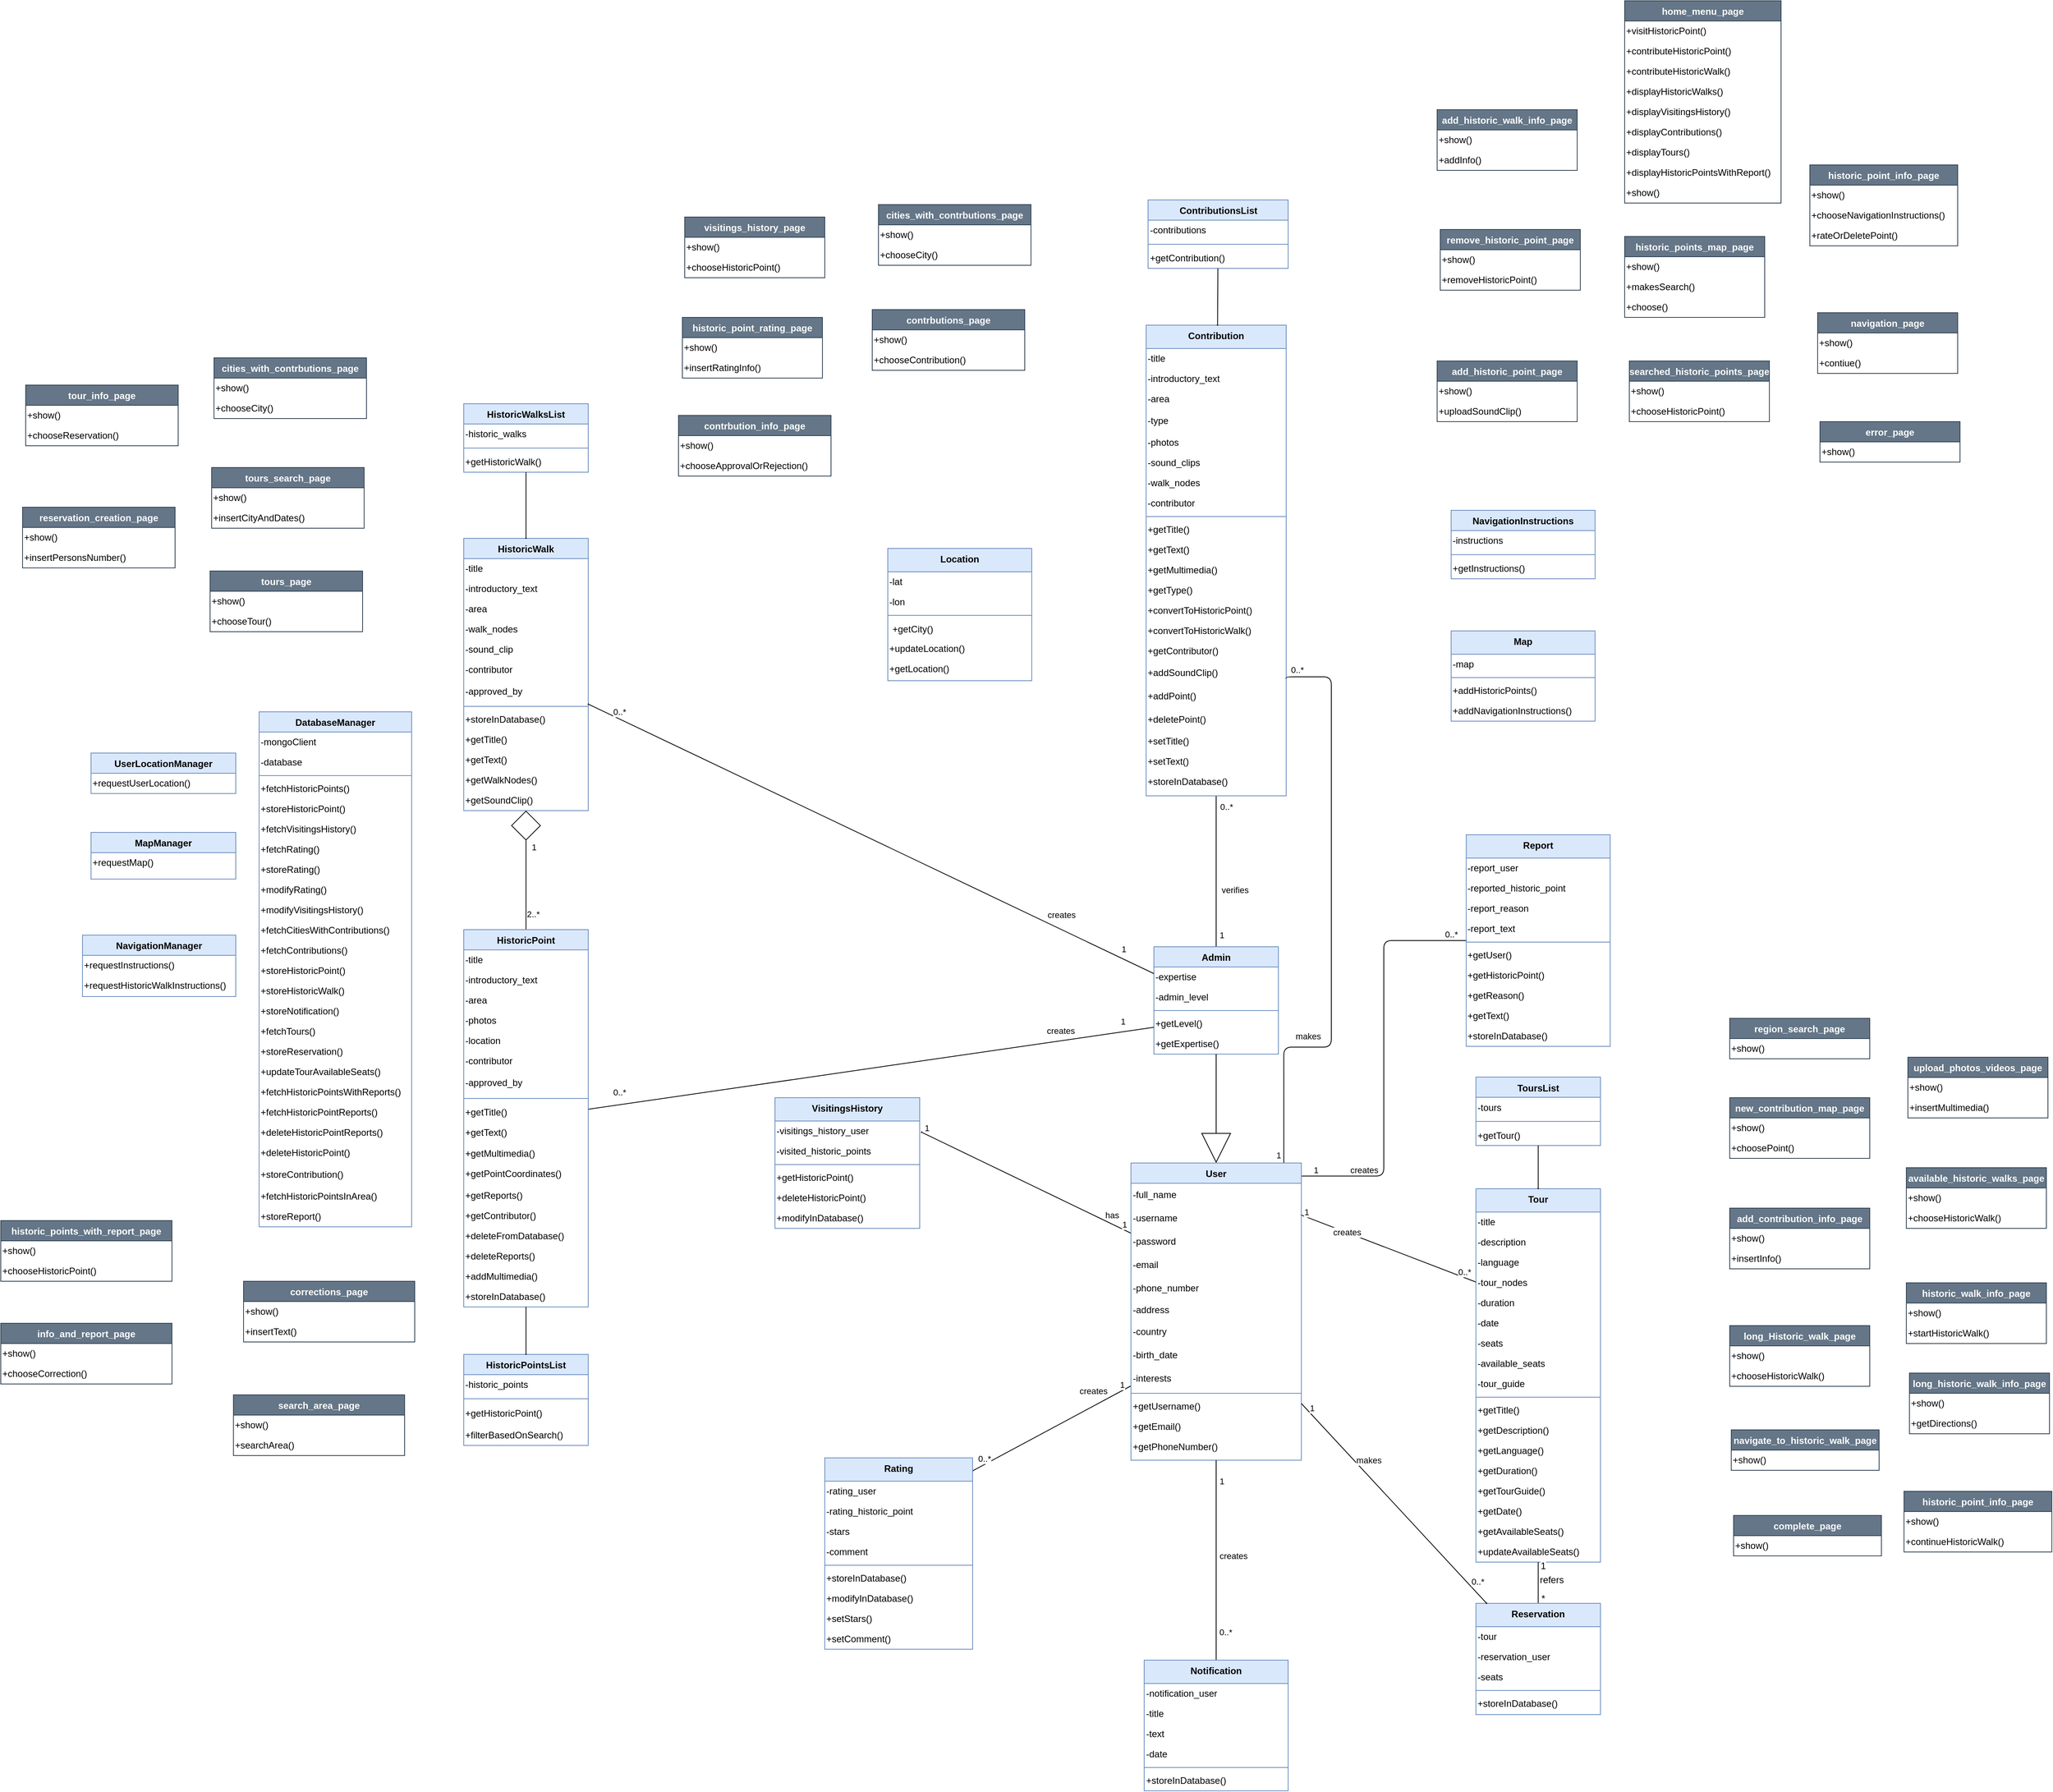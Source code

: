 <mxfile version="24.4.9" type="device">
  <diagram name="Page-1" id="uMqA1R6x-6Gs1QEI-oIA">
    <mxGraphModel dx="2835" dy="1905" grid="0" gridSize="10" guides="1" tooltips="1" connect="1" arrows="1" fold="1" page="0" pageScale="1" pageWidth="827" pageHeight="1169" math="0" shadow="0">
      <root>
        <mxCell id="0" />
        <mxCell id="1" parent="0" />
        <mxCell id="-SmuW4suXFITCw-7g7z6-1" style="edgeStyle=orthogonalEdgeStyle;rounded=1;orthogonalLoop=1;jettySize=auto;html=1;entryX=1;entryY=0.75;entryDx=0;entryDy=0;elbow=vertical;strokeColor=default;align=center;verticalAlign=middle;fontFamily=Helvetica;fontSize=11;fontColor=default;labelBackgroundColor=default;endArrow=baseDash;endFill=0;endSize=0;curved=0;exitX=0.897;exitY=0;exitDx=0;exitDy=0;exitPerimeter=0;" parent="1" source="-SmuW4suXFITCw-7g7z6-74" target="-SmuW4suXFITCw-7g7z6-86" edge="1">
          <mxGeometry relative="1" as="geometry">
            <mxPoint x="250" y="-190" as="targetPoint" />
            <mxPoint x="281" y="493" as="sourcePoint" />
            <Array as="points">
              <mxPoint x="247" y="477" />
              <mxPoint x="308" y="477" />
              <mxPoint x="308" y="1" />
            </Array>
          </mxGeometry>
        </mxCell>
        <mxCell id="-SmuW4suXFITCw-7g7z6-2" value="1" style="edgeLabel;html=1;align=center;verticalAlign=middle;resizable=0;points=[];" parent="-SmuW4suXFITCw-7g7z6-1" vertex="1" connectable="0">
          <mxGeometry x="-0.968" relative="1" as="geometry">
            <mxPoint x="-7" y="2" as="offset" />
          </mxGeometry>
        </mxCell>
        <mxCell id="-SmuW4suXFITCw-7g7z6-3" value="makes" style="edgeLabel;html=1;align=center;verticalAlign=middle;resizable=0;points=[];" parent="-SmuW4suXFITCw-7g7z6-1" vertex="1" connectable="0">
          <mxGeometry x="-0.865" y="1" relative="1" as="geometry">
            <mxPoint x="32" y="-113" as="offset" />
          </mxGeometry>
        </mxCell>
        <mxCell id="-SmuW4suXFITCw-7g7z6-4" value="0..*" style="edgeLabel;html=1;align=center;verticalAlign=middle;resizable=0;points=[];" parent="-SmuW4suXFITCw-7g7z6-1" vertex="1" connectable="0">
          <mxGeometry x="0.962" y="-2" relative="1" as="geometry">
            <mxPoint x="1" y="-7" as="offset" />
          </mxGeometry>
        </mxCell>
        <mxCell id="-SmuW4suXFITCw-7g7z6-5" style="rounded=1;orthogonalLoop=1;jettySize=auto;html=1;exitX=-0.002;exitY=1.133;exitDx=0;exitDy=0;strokeColor=default;align=center;verticalAlign=middle;fontFamily=Helvetica;fontSize=11;fontColor=default;labelBackgroundColor=default;elbow=vertical;endArrow=baseDash;endFill=0;endSize=0;exitPerimeter=0;entryX=1.012;entryY=0.55;entryDx=0;entryDy=0;entryPerimeter=0;" parent="1" source="-SmuW4suXFITCw-7g7z6-76" target="-SmuW4suXFITCw-7g7z6-44" edge="1">
          <mxGeometry relative="1" as="geometry">
            <mxPoint x="3.75" y="332" as="sourcePoint" />
            <mxPoint x="-164" y="586" as="targetPoint" />
          </mxGeometry>
        </mxCell>
        <mxCell id="-SmuW4suXFITCw-7g7z6-6" value="1" style="edgeLabel;html=1;align=center;verticalAlign=middle;resizable=0;points=[];" parent="-SmuW4suXFITCw-7g7z6-5" vertex="1" connectable="0">
          <mxGeometry x="-0.934" relative="1" as="geometry">
            <mxPoint x="1" y="-7" as="offset" />
          </mxGeometry>
        </mxCell>
        <mxCell id="-SmuW4suXFITCw-7g7z6-7" value="1" style="edgeLabel;html=1;align=center;verticalAlign=middle;resizable=0;points=[];" parent="-SmuW4suXFITCw-7g7z6-5" vertex="1" connectable="0">
          <mxGeometry x="0.925" relative="1" as="geometry">
            <mxPoint x="-3" y="-10" as="offset" />
          </mxGeometry>
        </mxCell>
        <mxCell id="-SmuW4suXFITCw-7g7z6-8" value="has" style="edgeLabel;html=1;align=center;verticalAlign=middle;resizable=0;points=[];" parent="-SmuW4suXFITCw-7g7z6-5" vertex="1" connectable="0">
          <mxGeometry x="-0.758" y="-1" relative="1" as="geometry">
            <mxPoint x="8" y="-7" as="offset" />
          </mxGeometry>
        </mxCell>
        <mxCell id="-SmuW4suXFITCw-7g7z6-9" style="rounded=1;orthogonalLoop=1;jettySize=auto;html=1;strokeColor=default;align=center;verticalAlign=middle;fontFamily=Helvetica;fontSize=11;fontColor=default;labelBackgroundColor=default;elbow=vertical;endArrow=baseDash;endFill=0;endSize=0;exitX=0.996;exitY=0.353;exitDx=0;exitDy=0;exitPerimeter=0;entryX=0;entryY=0.25;entryDx=0;entryDy=0;" parent="1" source="-SmuW4suXFITCw-7g7z6-76" target="-SmuW4suXFITCw-7g7z6-47" edge="1">
          <mxGeometry relative="1" as="geometry">
            <mxPoint x="337" y="476" as="sourcePoint" />
            <mxPoint x="567" y="656" as="targetPoint" />
          </mxGeometry>
        </mxCell>
        <mxCell id="-SmuW4suXFITCw-7g7z6-10" value="1" style="edgeLabel;html=1;align=center;verticalAlign=middle;resizable=0;points=[];" parent="-SmuW4suXFITCw-7g7z6-9" vertex="1" connectable="0">
          <mxGeometry x="-0.85" y="-1" relative="1" as="geometry">
            <mxPoint x="-9" y="-11" as="offset" />
          </mxGeometry>
        </mxCell>
        <mxCell id="-SmuW4suXFITCw-7g7z6-11" value="0..*" style="edgeLabel;html=1;align=center;verticalAlign=middle;resizable=0;points=[];" parent="-SmuW4suXFITCw-7g7z6-9" vertex="1" connectable="0">
          <mxGeometry x="0.847" y="-1" relative="1" as="geometry">
            <mxPoint x="2" y="-8" as="offset" />
          </mxGeometry>
        </mxCell>
        <mxCell id="-SmuW4suXFITCw-7g7z6-12" value="creates" style="edgeLabel;html=1;align=center;verticalAlign=middle;resizable=0;points=[];" parent="-SmuW4suXFITCw-7g7z6-9" vertex="1" connectable="0">
          <mxGeometry x="-0.271" y="-1" relative="1" as="geometry">
            <mxPoint x="-23" y="-10" as="offset" />
          </mxGeometry>
        </mxCell>
        <mxCell id="-SmuW4suXFITCw-7g7z6-13" style="edgeStyle=orthogonalEdgeStyle;curved=0;rounded=1;orthogonalLoop=1;jettySize=auto;html=1;entryX=0;entryY=0.5;entryDx=0;entryDy=0;strokeColor=default;align=center;verticalAlign=middle;fontFamily=Helvetica;fontSize=11;fontColor=default;labelBackgroundColor=default;elbow=vertical;endArrow=baseDash;endFill=0;endSize=0;exitX=0.996;exitY=0.044;exitDx=0;exitDy=0;exitPerimeter=0;" parent="1" source="-SmuW4suXFITCw-7g7z6-74" target="-SmuW4suXFITCw-7g7z6-61" edge="1">
          <mxGeometry relative="1" as="geometry">
            <mxPoint x="267" y="385" as="sourcePoint" />
          </mxGeometry>
        </mxCell>
        <mxCell id="-SmuW4suXFITCw-7g7z6-14" value="1" style="edgeLabel;html=1;align=center;verticalAlign=middle;resizable=0;points=[];" parent="-SmuW4suXFITCw-7g7z6-13" vertex="1" connectable="0">
          <mxGeometry x="-0.882" y="1" relative="1" as="geometry">
            <mxPoint x="-11" y="-7" as="offset" />
          </mxGeometry>
        </mxCell>
        <mxCell id="-SmuW4suXFITCw-7g7z6-15" value="creates" style="edgeLabel;html=1;align=center;verticalAlign=middle;resizable=0;points=[];" parent="-SmuW4suXFITCw-7g7z6-13" vertex="1" connectable="0">
          <mxGeometry x="-0.683" y="1" relative="1" as="geometry">
            <mxPoint y="-7" as="offset" />
          </mxGeometry>
        </mxCell>
        <mxCell id="-SmuW4suXFITCw-7g7z6-16" value="0..*" style="edgeLabel;html=1;align=center;verticalAlign=middle;resizable=0;points=[];" parent="-SmuW4suXFITCw-7g7z6-13" vertex="1" connectable="0">
          <mxGeometry x="0.912" y="1" relative="1" as="geometry">
            <mxPoint x="3" y="-7" as="offset" />
          </mxGeometry>
        </mxCell>
        <mxCell id="-SmuW4suXFITCw-7g7z6-17" style="rounded=1;orthogonalLoop=1;jettySize=auto;html=1;entryX=1;entryY=0.068;entryDx=0;entryDy=0;strokeColor=default;align=center;verticalAlign=middle;fontFamily=Helvetica;fontSize=11;fontColor=default;labelBackgroundColor=default;elbow=vertical;endArrow=baseDash;endFill=0;endSize=0;entryPerimeter=0;exitX=0;exitY=0.75;exitDx=0;exitDy=0;" parent="1" source="-SmuW4suXFITCw-7g7z6-74" target="-SmuW4suXFITCw-7g7z6-67" edge="1">
          <mxGeometry relative="1" as="geometry">
            <mxPoint x="51" y="928" as="sourcePoint" />
            <mxPoint x="-221" y="1040.01" as="targetPoint" />
          </mxGeometry>
        </mxCell>
        <mxCell id="-SmuW4suXFITCw-7g7z6-18" value="1" style="edgeLabel;html=1;align=center;verticalAlign=middle;resizable=0;points=[];" parent="-SmuW4suXFITCw-7g7z6-17" vertex="1" connectable="0">
          <mxGeometry x="-0.85" y="-1" relative="1" as="geometry">
            <mxPoint x="4" y="-9" as="offset" />
          </mxGeometry>
        </mxCell>
        <mxCell id="-SmuW4suXFITCw-7g7z6-19" value="0..*" style="edgeLabel;html=1;align=center;verticalAlign=middle;resizable=0;points=[];" parent="-SmuW4suXFITCw-7g7z6-17" vertex="1" connectable="0">
          <mxGeometry x="0.87" y="1" relative="1" as="geometry">
            <mxPoint x="1" y="-10" as="offset" />
          </mxGeometry>
        </mxCell>
        <mxCell id="-SmuW4suXFITCw-7g7z6-20" value="creates" style="edgeLabel;html=1;align=center;verticalAlign=middle;resizable=0;points=[];" parent="-SmuW4suXFITCw-7g7z6-17" vertex="1" connectable="0">
          <mxGeometry x="-0.639" relative="1" as="geometry">
            <mxPoint x="-12" y="-13" as="offset" />
          </mxGeometry>
        </mxCell>
        <mxCell id="-SmuW4suXFITCw-7g7z6-21" style="rounded=1;orthogonalLoop=1;jettySize=auto;html=1;exitX=0.5;exitY=0;exitDx=0;exitDy=0;entryX=0.5;entryY=1;entryDx=0;entryDy=0;strokeColor=default;align=center;verticalAlign=middle;fontFamily=Helvetica;fontSize=11;fontColor=default;labelBackgroundColor=default;elbow=vertical;endArrow=baseDash;endFill=0;endSize=0;" parent="1" source="-SmuW4suXFITCw-7g7z6-25" target="-SmuW4suXFITCw-7g7z6-86" edge="1">
          <mxGeometry relative="1" as="geometry">
            <mxPoint x="160" y="245" as="targetPoint" />
          </mxGeometry>
        </mxCell>
        <mxCell id="-SmuW4suXFITCw-7g7z6-22" value="verifies" style="edgeLabel;html=1;align=center;verticalAlign=middle;resizable=0;points=[];" parent="-SmuW4suXFITCw-7g7z6-21" vertex="1" connectable="0">
          <mxGeometry x="-0.765" relative="1" as="geometry">
            <mxPoint x="24" y="-50" as="offset" />
          </mxGeometry>
        </mxCell>
        <mxCell id="-SmuW4suXFITCw-7g7z6-23" value="1" style="edgeLabel;html=1;align=center;verticalAlign=middle;resizable=0;points=[];" parent="-SmuW4suXFITCw-7g7z6-21" vertex="1" connectable="0">
          <mxGeometry x="-0.831" relative="1" as="geometry">
            <mxPoint x="7" y="1" as="offset" />
          </mxGeometry>
        </mxCell>
        <mxCell id="-SmuW4suXFITCw-7g7z6-24" value="0..*" style="edgeLabel;html=1;align=center;verticalAlign=middle;resizable=0;points=[];" parent="-SmuW4suXFITCw-7g7z6-21" vertex="1" connectable="0">
          <mxGeometry x="0.858" relative="1" as="geometry">
            <mxPoint x="13" as="offset" />
          </mxGeometry>
        </mxCell>
        <mxCell id="-SmuW4suXFITCw-7g7z6-25" value="Admin" style="swimlane;fontStyle=1;align=center;verticalAlign=top;childLayout=stackLayout;horizontal=1;startSize=26;horizontalStack=0;resizeParent=1;resizeLast=0;collapsible=1;marginBottom=0;rounded=0;shadow=0;strokeWidth=1;fillColor=#dae8fc;strokeColor=#6c8ebf;" parent="1" vertex="1">
          <mxGeometry x="80" y="348" width="160" height="138" as="geometry">
            <mxRectangle x="340" y="380" width="170" height="26" as="alternateBounds" />
          </mxGeometry>
        </mxCell>
        <mxCell id="-SmuW4suXFITCw-7g7z6-26" value="-expertise" style="text;html=1;align=left;verticalAlign=middle;resizable=0;points=[];autosize=1;strokeColor=none;fillColor=none;" parent="-SmuW4suXFITCw-7g7z6-25" vertex="1">
          <mxGeometry y="26" width="160" height="26" as="geometry" />
        </mxCell>
        <mxCell id="-SmuW4suXFITCw-7g7z6-27" value="-admin_level" style="text;html=1;align=left;verticalAlign=middle;resizable=0;points=[];autosize=1;strokeColor=none;fillColor=none;" parent="-SmuW4suXFITCw-7g7z6-25" vertex="1">
          <mxGeometry y="52" width="160" height="26" as="geometry" />
        </mxCell>
        <mxCell id="-SmuW4suXFITCw-7g7z6-28" value="" style="line;strokeWidth=1;fillColor=none;align=left;verticalAlign=middle;spacingTop=-1;spacingLeft=3;spacingRight=3;rotatable=0;labelPosition=right;points=[];portConstraint=eastwest;strokeColor=inherit;" parent="-SmuW4suXFITCw-7g7z6-25" vertex="1">
          <mxGeometry y="78" width="160" height="8" as="geometry" />
        </mxCell>
        <mxCell id="a9RiExPcbb178TeQuXis-16" value="+getLevel()" style="text;html=1;align=left;verticalAlign=middle;resizable=0;points=[];autosize=1;strokeColor=none;fillColor=none;" parent="-SmuW4suXFITCw-7g7z6-25" vertex="1">
          <mxGeometry y="86" width="160" height="26" as="geometry" />
        </mxCell>
        <mxCell id="a9RiExPcbb178TeQuXis-17" value="+getExpertise()" style="text;html=1;align=left;verticalAlign=middle;resizable=0;points=[];autosize=1;strokeColor=none;fillColor=none;" parent="-SmuW4suXFITCw-7g7z6-25" vertex="1">
          <mxGeometry y="112" width="160" height="26" as="geometry" />
        </mxCell>
        <mxCell id="-SmuW4suXFITCw-7g7z6-29" value="" style="endArrow=block;endSize=36;endFill=0;shadow=0;strokeWidth=1;rounded=1;edgeStyle=orthogonalEdgeStyle;elbow=vertical;curved=0;entryX=0.5;entryY=0;entryDx=0;entryDy=0;" parent="1" source="-SmuW4suXFITCw-7g7z6-25" target="-SmuW4suXFITCw-7g7z6-74" edge="1">
          <mxGeometry width="160" relative="1" as="geometry">
            <mxPoint x="-220" y="473" as="sourcePoint" />
            <mxPoint x="189.5" y="300" as="targetPoint" />
          </mxGeometry>
        </mxCell>
        <mxCell id="-SmuW4suXFITCw-7g7z6-30" value="HistoricWalk" style="swimlane;fontStyle=1;align=center;verticalAlign=top;childLayout=stackLayout;horizontal=1;startSize=26;horizontalStack=0;resizeParent=1;resizeLast=0;collapsible=1;marginBottom=0;rounded=0;shadow=0;strokeWidth=1;fillColor=#dae8fc;strokeColor=#6c8ebf;" parent="1" vertex="1">
          <mxGeometry x="-807" y="-177" width="160" height="350" as="geometry">
            <mxRectangle x="230" y="140" width="160" height="26" as="alternateBounds" />
          </mxGeometry>
        </mxCell>
        <mxCell id="-SmuW4suXFITCw-7g7z6-32" value="-title" style="text;html=1;align=left;verticalAlign=middle;resizable=0;points=[];autosize=1;strokeColor=none;fillColor=none;" parent="-SmuW4suXFITCw-7g7z6-30" vertex="1">
          <mxGeometry y="26" width="160" height="26" as="geometry" />
        </mxCell>
        <mxCell id="-SmuW4suXFITCw-7g7z6-33" value="-introductory_text" style="text;html=1;align=left;verticalAlign=middle;resizable=0;points=[];autosize=1;strokeColor=none;fillColor=none;" parent="-SmuW4suXFITCw-7g7z6-30" vertex="1">
          <mxGeometry y="52" width="160" height="26" as="geometry" />
        </mxCell>
        <mxCell id="-SmuW4suXFITCw-7g7z6-37" value="-area" style="text;html=1;align=left;verticalAlign=middle;resizable=0;points=[];autosize=1;strokeColor=none;fillColor=none;" parent="-SmuW4suXFITCw-7g7z6-30" vertex="1">
          <mxGeometry y="78" width="160" height="26" as="geometry" />
        </mxCell>
        <mxCell id="-SmuW4suXFITCw-7g7z6-31" value="-walk_nodes" style="text;html=1;align=left;verticalAlign=middle;resizable=0;points=[];autosize=1;strokeColor=none;fillColor=none;" parent="-SmuW4suXFITCw-7g7z6-30" vertex="1">
          <mxGeometry y="104" width="160" height="26" as="geometry" />
        </mxCell>
        <mxCell id="-SmuW4suXFITCw-7g7z6-34" value="-sound_clip" style="text;html=1;align=left;verticalAlign=middle;resizable=0;points=[];autosize=1;strokeColor=none;fillColor=none;" parent="-SmuW4suXFITCw-7g7z6-30" vertex="1">
          <mxGeometry y="130" width="160" height="26" as="geometry" />
        </mxCell>
        <mxCell id="-SmuW4suXFITCw-7g7z6-35" value="-contributor" style="text;html=1;align=left;verticalAlign=middle;resizable=0;points=[];autosize=1;strokeColor=none;fillColor=none;" parent="-SmuW4suXFITCw-7g7z6-30" vertex="1">
          <mxGeometry y="156" width="160" height="26" as="geometry" />
        </mxCell>
        <mxCell id="-SmuW4suXFITCw-7g7z6-36" value="-approved_by" style="text;html=1;align=left;verticalAlign=middle;resizable=0;points=[];autosize=1;strokeColor=none;fillColor=none;" parent="-SmuW4suXFITCw-7g7z6-30" vertex="1">
          <mxGeometry y="182" width="160" height="30" as="geometry" />
        </mxCell>
        <mxCell id="-SmuW4suXFITCw-7g7z6-39" value="" style="line;strokeWidth=1;fillColor=none;align=left;verticalAlign=middle;spacingTop=-1;spacingLeft=3;spacingRight=3;rotatable=0;labelPosition=right;points=[];portConstraint=eastwest;strokeColor=inherit;" parent="-SmuW4suXFITCw-7g7z6-30" vertex="1">
          <mxGeometry y="212" width="160" height="8" as="geometry" />
        </mxCell>
        <mxCell id="v78fLTILWKG32JU8ytNN-64" value="+storeInDatabase()" style="text;html=1;align=left;verticalAlign=middle;resizable=0;points=[];autosize=1;strokeColor=none;fillColor=none;" parent="-SmuW4suXFITCw-7g7z6-30" vertex="1">
          <mxGeometry y="220" width="160" height="26" as="geometry" />
        </mxCell>
        <mxCell id="H3klHPy8i-oS8ICQ9RRD-7" value="+getTitle()" style="text;html=1;align=left;verticalAlign=middle;resizable=0;points=[];autosize=1;strokeColor=none;fillColor=none;" parent="-SmuW4suXFITCw-7g7z6-30" vertex="1">
          <mxGeometry y="246" width="160" height="26" as="geometry" />
        </mxCell>
        <mxCell id="H3klHPy8i-oS8ICQ9RRD-8" value="+getText()" style="text;html=1;align=left;verticalAlign=middle;resizable=0;points=[];autosize=1;strokeColor=none;fillColor=none;" parent="-SmuW4suXFITCw-7g7z6-30" vertex="1">
          <mxGeometry y="272" width="160" height="26" as="geometry" />
        </mxCell>
        <mxCell id="H3klHPy8i-oS8ICQ9RRD-9" value="+getWalkNodes()" style="text;html=1;align=left;verticalAlign=middle;resizable=0;points=[];autosize=1;strokeColor=none;fillColor=none;" parent="-SmuW4suXFITCw-7g7z6-30" vertex="1">
          <mxGeometry y="298" width="160" height="26" as="geometry" />
        </mxCell>
        <mxCell id="H3klHPy8i-oS8ICQ9RRD-10" value="+getSoundClip()" style="text;html=1;align=left;verticalAlign=middle;resizable=0;points=[];autosize=1;strokeColor=none;fillColor=none;" parent="-SmuW4suXFITCw-7g7z6-30" vertex="1">
          <mxGeometry y="324" width="160" height="26" as="geometry" />
        </mxCell>
        <mxCell id="-SmuW4suXFITCw-7g7z6-40" style="rounded=1;orthogonalLoop=1;jettySize=auto;html=1;exitX=0.5;exitY=0;exitDx=0;exitDy=0;entryX=0.5;entryY=1;entryDx=0;entryDy=0;endSize=36;endArrow=diamond;endFill=0;" parent="1" source="-SmuW4suXFITCw-7g7z6-125" target="-SmuW4suXFITCw-7g7z6-30" edge="1">
          <mxGeometry relative="1" as="geometry">
            <mxPoint x="-690" y="499.0" as="sourcePoint" />
            <mxPoint x="-690" y="269" as="targetPoint" />
          </mxGeometry>
        </mxCell>
        <mxCell id="-SmuW4suXFITCw-7g7z6-41" value="2..*" style="edgeLabel;html=1;align=center;verticalAlign=middle;resizable=0;points=[];" parent="-SmuW4suXFITCw-7g7z6-40" vertex="1" connectable="0">
          <mxGeometry x="-0.688" y="-2" relative="1" as="geometry">
            <mxPoint x="7" y="4" as="offset" />
          </mxGeometry>
        </mxCell>
        <mxCell id="-SmuW4suXFITCw-7g7z6-42" value="1" style="edgeLabel;html=1;align=center;verticalAlign=middle;resizable=0;points=[];" parent="-SmuW4suXFITCw-7g7z6-40" vertex="1" connectable="0">
          <mxGeometry x="-0.141" y="-1" relative="1" as="geometry">
            <mxPoint x="9" y="-41" as="offset" />
          </mxGeometry>
        </mxCell>
        <mxCell id="-SmuW4suXFITCw-7g7z6-43" value="VisitingsHistory" style="swimlane;fontStyle=1;align=center;verticalAlign=top;childLayout=stackLayout;horizontal=1;startSize=30;horizontalStack=0;resizeParent=1;resizeLast=0;collapsible=1;marginBottom=0;rounded=0;shadow=0;strokeWidth=1;fillColor=#dae8fc;strokeColor=#6c8ebf;" parent="1" vertex="1">
          <mxGeometry x="-407" y="542" width="186" height="168" as="geometry">
            <mxRectangle x="550" y="140" width="160" height="26" as="alternateBounds" />
          </mxGeometry>
        </mxCell>
        <mxCell id="-SmuW4suXFITCw-7g7z6-44" value="-visitings_history_user" style="text;html=1;align=left;verticalAlign=middle;resizable=0;points=[];autosize=1;strokeColor=none;fillColor=none;" parent="-SmuW4suXFITCw-7g7z6-43" vertex="1">
          <mxGeometry y="30" width="186" height="26" as="geometry" />
        </mxCell>
        <mxCell id="-SmuW4suXFITCw-7g7z6-45" value="-visited_historic_points" style="text;html=1;align=left;verticalAlign=middle;resizable=0;points=[];autosize=1;strokeColor=none;fillColor=none;" parent="-SmuW4suXFITCw-7g7z6-43" vertex="1">
          <mxGeometry y="56" width="186" height="26" as="geometry" />
        </mxCell>
        <mxCell id="-SmuW4suXFITCw-7g7z6-46" value="" style="line;strokeWidth=1;fillColor=none;align=left;verticalAlign=middle;spacingTop=-1;spacingLeft=3;spacingRight=3;rotatable=0;labelPosition=right;points=[];portConstraint=eastwest;strokeColor=inherit;" parent="-SmuW4suXFITCw-7g7z6-43" vertex="1">
          <mxGeometry y="82" width="186" height="8" as="geometry" />
        </mxCell>
        <mxCell id="v78fLTILWKG32JU8ytNN-54" value="+getHistoricPoint()" style="text;html=1;align=left;verticalAlign=middle;resizable=0;points=[];autosize=1;strokeColor=none;fillColor=none;" parent="-SmuW4suXFITCw-7g7z6-43" vertex="1">
          <mxGeometry y="90" width="186" height="26" as="geometry" />
        </mxCell>
        <mxCell id="v78fLTILWKG32JU8ytNN-62" value="+deleteHistoricPoint()" style="text;html=1;align=left;verticalAlign=middle;resizable=0;points=[];autosize=1;strokeColor=none;fillColor=none;" parent="-SmuW4suXFITCw-7g7z6-43" vertex="1">
          <mxGeometry y="116" width="186" height="26" as="geometry" />
        </mxCell>
        <mxCell id="v78fLTILWKG32JU8ytNN-63" value="+modifyInDatabase()" style="text;html=1;align=left;verticalAlign=middle;resizable=0;points=[];autosize=1;strokeColor=none;fillColor=none;" parent="-SmuW4suXFITCw-7g7z6-43" vertex="1">
          <mxGeometry y="142" width="186" height="26" as="geometry" />
        </mxCell>
        <mxCell id="-SmuW4suXFITCw-7g7z6-47" value="Tour" style="swimlane;fontStyle=1;align=center;verticalAlign=top;childLayout=stackLayout;horizontal=1;startSize=30;horizontalStack=0;resizeParent=1;resizeLast=0;collapsible=1;marginBottom=0;rounded=0;shadow=0;strokeWidth=1;fillColor=#dae8fc;strokeColor=#6c8ebf;" parent="1" vertex="1">
          <mxGeometry x="493.88" y="659" width="160" height="480" as="geometry">
            <mxRectangle x="550" y="140" width="160" height="26" as="alternateBounds" />
          </mxGeometry>
        </mxCell>
        <mxCell id="-SmuW4suXFITCw-7g7z6-52" value="-title" style="text;html=1;align=left;verticalAlign=middle;resizable=0;points=[];autosize=1;strokeColor=none;fillColor=none;" parent="-SmuW4suXFITCw-7g7z6-47" vertex="1">
          <mxGeometry y="30" width="160" height="26" as="geometry" />
        </mxCell>
        <mxCell id="-SmuW4suXFITCw-7g7z6-53" value="-description" style="text;html=1;align=left;verticalAlign=middle;resizable=0;points=[];autosize=1;strokeColor=none;fillColor=none;" parent="-SmuW4suXFITCw-7g7z6-47" vertex="1">
          <mxGeometry y="56" width="160" height="26" as="geometry" />
        </mxCell>
        <mxCell id="t6O-NcNRQrhpdnjJr-c6-11" value="-language" style="text;html=1;align=left;verticalAlign=middle;resizable=0;points=[];autosize=1;strokeColor=none;fillColor=none;" parent="-SmuW4suXFITCw-7g7z6-47" vertex="1">
          <mxGeometry y="82" width="160" height="26" as="geometry" />
        </mxCell>
        <mxCell id="-SmuW4suXFITCw-7g7z6-48" value="-tour_nodes" style="text;html=1;align=left;verticalAlign=middle;resizable=0;points=[];autosize=1;strokeColor=none;fillColor=none;" parent="-SmuW4suXFITCw-7g7z6-47" vertex="1">
          <mxGeometry y="108" width="160" height="26" as="geometry" />
        </mxCell>
        <mxCell id="-SmuW4suXFITCw-7g7z6-54" value="-duration" style="text;html=1;align=left;verticalAlign=middle;resizable=0;points=[];autosize=1;strokeColor=none;fillColor=none;" parent="-SmuW4suXFITCw-7g7z6-47" vertex="1">
          <mxGeometry y="134" width="160" height="26" as="geometry" />
        </mxCell>
        <mxCell id="t6O-NcNRQrhpdnjJr-c6-12" value="-date" style="text;html=1;align=left;verticalAlign=middle;resizable=0;points=[];autosize=1;strokeColor=none;fillColor=none;" parent="-SmuW4suXFITCw-7g7z6-47" vertex="1">
          <mxGeometry y="160" width="160" height="26" as="geometry" />
        </mxCell>
        <mxCell id="-SmuW4suXFITCw-7g7z6-50" value="-seats" style="text;html=1;align=left;verticalAlign=middle;resizable=0;points=[];autosize=1;strokeColor=none;fillColor=none;" parent="-SmuW4suXFITCw-7g7z6-47" vertex="1">
          <mxGeometry y="186" width="160" height="26" as="geometry" />
        </mxCell>
        <mxCell id="-SmuW4suXFITCw-7g7z6-51" value="-available_seats" style="text;html=1;align=left;verticalAlign=middle;resizable=0;points=[];autosize=1;strokeColor=none;fillColor=none;" parent="-SmuW4suXFITCw-7g7z6-47" vertex="1">
          <mxGeometry y="212" width="160" height="26" as="geometry" />
        </mxCell>
        <mxCell id="-SmuW4suXFITCw-7g7z6-49" value="-tour_guide" style="text;html=1;align=left;verticalAlign=middle;resizable=0;points=[];autosize=1;strokeColor=none;fillColor=none;" parent="-SmuW4suXFITCw-7g7z6-47" vertex="1">
          <mxGeometry y="238" width="160" height="26" as="geometry" />
        </mxCell>
        <mxCell id="-SmuW4suXFITCw-7g7z6-55" value="" style="line;strokeWidth=1;fillColor=none;align=left;verticalAlign=middle;spacingTop=-1;spacingLeft=3;spacingRight=3;rotatable=0;labelPosition=right;points=[];portConstraint=eastwest;strokeColor=inherit;" parent="-SmuW4suXFITCw-7g7z6-47" vertex="1">
          <mxGeometry y="264" width="160" height="8" as="geometry" />
        </mxCell>
        <mxCell id="v78fLTILWKG32JU8ytNN-38" value="+getTitle()" style="text;html=1;align=left;verticalAlign=middle;resizable=0;points=[];autosize=1;strokeColor=none;fillColor=none;" parent="-SmuW4suXFITCw-7g7z6-47" vertex="1">
          <mxGeometry y="272" width="160" height="26" as="geometry" />
        </mxCell>
        <mxCell id="v78fLTILWKG32JU8ytNN-39" value="+getDescription()" style="text;html=1;align=left;verticalAlign=middle;resizable=0;points=[];autosize=1;strokeColor=none;fillColor=none;" parent="-SmuW4suXFITCw-7g7z6-47" vertex="1">
          <mxGeometry y="298" width="160" height="26" as="geometry" />
        </mxCell>
        <mxCell id="v78fLTILWKG32JU8ytNN-40" value="+getLanguage()" style="text;html=1;align=left;verticalAlign=middle;resizable=0;points=[];autosize=1;strokeColor=none;fillColor=none;" parent="-SmuW4suXFITCw-7g7z6-47" vertex="1">
          <mxGeometry y="324" width="160" height="26" as="geometry" />
        </mxCell>
        <mxCell id="v78fLTILWKG32JU8ytNN-41" value="+getDuration()" style="text;html=1;align=left;verticalAlign=middle;resizable=0;points=[];autosize=1;strokeColor=none;fillColor=none;" parent="-SmuW4suXFITCw-7g7z6-47" vertex="1">
          <mxGeometry y="350" width="160" height="26" as="geometry" />
        </mxCell>
        <mxCell id="v78fLTILWKG32JU8ytNN-42" value="+getTourGuide()" style="text;html=1;align=left;verticalAlign=middle;resizable=0;points=[];autosize=1;strokeColor=none;fillColor=none;" parent="-SmuW4suXFITCw-7g7z6-47" vertex="1">
          <mxGeometry y="376" width="160" height="26" as="geometry" />
        </mxCell>
        <mxCell id="v78fLTILWKG32JU8ytNN-43" value="+getDate()" style="text;html=1;align=left;verticalAlign=middle;resizable=0;points=[];autosize=1;strokeColor=none;fillColor=none;" parent="-SmuW4suXFITCw-7g7z6-47" vertex="1">
          <mxGeometry y="402" width="160" height="26" as="geometry" />
        </mxCell>
        <mxCell id="v78fLTILWKG32JU8ytNN-44" value="+getAvailableSeats()" style="text;html=1;align=left;verticalAlign=middle;resizable=0;points=[];autosize=1;strokeColor=none;fillColor=none;" parent="-SmuW4suXFITCw-7g7z6-47" vertex="1">
          <mxGeometry y="428" width="160" height="26" as="geometry" />
        </mxCell>
        <mxCell id="v78fLTILWKG32JU8ytNN-45" value="+updateAvailableSeats()" style="text;html=1;align=left;verticalAlign=middle;resizable=0;points=[];autosize=1;strokeColor=none;fillColor=none;" parent="-SmuW4suXFITCw-7g7z6-47" vertex="1">
          <mxGeometry y="454" width="160" height="26" as="geometry" />
        </mxCell>
        <mxCell id="t6O-NcNRQrhpdnjJr-c6-1" style="edgeStyle=none;curved=1;rounded=0;orthogonalLoop=1;jettySize=auto;html=1;exitX=0.5;exitY=0;exitDx=0;exitDy=0;entryX=0.5;entryY=1;entryDx=0;entryDy=0;fontSize=12;startSize=8;endSize=8;endArrow=none;endFill=0;" parent="1" source="-SmuW4suXFITCw-7g7z6-56" target="-SmuW4suXFITCw-7g7z6-47" edge="1">
          <mxGeometry relative="1" as="geometry" />
        </mxCell>
        <mxCell id="t6O-NcNRQrhpdnjJr-c6-2" value="1" style="edgeLabel;html=1;align=center;verticalAlign=middle;resizable=0;points=[];fontSize=12;" parent="t6O-NcNRQrhpdnjJr-c6-1" vertex="1" connectable="0">
          <mxGeometry x="0.821" y="-1" relative="1" as="geometry">
            <mxPoint x="5" as="offset" />
          </mxGeometry>
        </mxCell>
        <mxCell id="t6O-NcNRQrhpdnjJr-c6-3" value="*" style="edgeLabel;html=1;align=center;verticalAlign=middle;resizable=0;points=[];fontSize=12;" parent="t6O-NcNRQrhpdnjJr-c6-1" vertex="1" connectable="0">
          <mxGeometry x="-0.833" relative="1" as="geometry">
            <mxPoint x="6" y="-2" as="offset" />
          </mxGeometry>
        </mxCell>
        <mxCell id="t6O-NcNRQrhpdnjJr-c6-4" value="refers" style="edgeLabel;html=1;align=center;verticalAlign=middle;resizable=0;points=[];fontSize=12;" parent="t6O-NcNRQrhpdnjJr-c6-1" vertex="1" connectable="0">
          <mxGeometry x="0.024" y="-1" relative="1" as="geometry">
            <mxPoint x="16" y="-3" as="offset" />
          </mxGeometry>
        </mxCell>
        <mxCell id="-SmuW4suXFITCw-7g7z6-56" value="Reservation" style="swimlane;fontStyle=1;align=center;verticalAlign=top;childLayout=stackLayout;horizontal=1;startSize=30;horizontalStack=0;resizeParent=1;resizeLast=0;collapsible=1;marginBottom=0;rounded=0;shadow=0;strokeWidth=1;fillColor=#dae8fc;strokeColor=#6c8ebf;" parent="1" vertex="1">
          <mxGeometry x="493.88" y="1192" width="160" height="143" as="geometry">
            <mxRectangle x="550" y="140" width="160" height="26" as="alternateBounds" />
          </mxGeometry>
        </mxCell>
        <mxCell id="t6O-NcNRQrhpdnjJr-c6-5" value="-tour" style="text;html=1;align=left;verticalAlign=middle;resizable=0;points=[];autosize=1;strokeColor=none;fillColor=none;" parent="-SmuW4suXFITCw-7g7z6-56" vertex="1">
          <mxGeometry y="30" width="160" height="26" as="geometry" />
        </mxCell>
        <mxCell id="-SmuW4suXFITCw-7g7z6-57" value="-reservation_user" style="text;html=1;align=left;verticalAlign=middle;resizable=0;points=[];autosize=1;strokeColor=none;fillColor=none;" parent="-SmuW4suXFITCw-7g7z6-56" vertex="1">
          <mxGeometry y="56" width="160" height="26" as="geometry" />
        </mxCell>
        <mxCell id="-SmuW4suXFITCw-7g7z6-58" value="-seats" style="text;html=1;align=left;verticalAlign=middle;resizable=0;points=[];autosize=1;strokeColor=none;fillColor=none;" parent="-SmuW4suXFITCw-7g7z6-56" vertex="1">
          <mxGeometry y="82" width="160" height="26" as="geometry" />
        </mxCell>
        <mxCell id="-SmuW4suXFITCw-7g7z6-60" value="" style="line;strokeWidth=1;fillColor=none;align=left;verticalAlign=middle;spacingTop=-1;spacingLeft=3;spacingRight=3;rotatable=0;labelPosition=right;points=[];portConstraint=eastwest;strokeColor=inherit;" parent="-SmuW4suXFITCw-7g7z6-56" vertex="1">
          <mxGeometry y="108" width="160" height="8" as="geometry" />
        </mxCell>
        <mxCell id="v78fLTILWKG32JU8ytNN-66" value="+storeInDatabase()" style="text;html=1;align=left;verticalAlign=middle;resizable=0;points=[];autosize=1;strokeColor=none;fillColor=none;" parent="-SmuW4suXFITCw-7g7z6-56" vertex="1">
          <mxGeometry y="116" width="160" height="26" as="geometry" />
        </mxCell>
        <mxCell id="-SmuW4suXFITCw-7g7z6-61" value="Report" style="swimlane;fontStyle=1;align=center;verticalAlign=top;childLayout=stackLayout;horizontal=1;startSize=30;horizontalStack=0;resizeParent=1;resizeLast=0;collapsible=1;marginBottom=0;rounded=0;shadow=0;strokeWidth=1;fillColor=#dae8fc;strokeColor=#6c8ebf;" parent="1" vertex="1">
          <mxGeometry x="481.38" y="204" width="185" height="272" as="geometry">
            <mxRectangle x="550" y="140" width="160" height="26" as="alternateBounds" />
          </mxGeometry>
        </mxCell>
        <mxCell id="-SmuW4suXFITCw-7g7z6-62" value="-report_user" style="text;html=1;align=left;verticalAlign=middle;resizable=0;points=[];autosize=1;strokeColor=none;fillColor=none;" parent="-SmuW4suXFITCw-7g7z6-61" vertex="1">
          <mxGeometry y="30" width="185" height="26" as="geometry" />
        </mxCell>
        <mxCell id="-SmuW4suXFITCw-7g7z6-63" value="-reported_historic_point" style="text;html=1;align=left;verticalAlign=middle;resizable=0;points=[];autosize=1;strokeColor=none;fillColor=none;" parent="-SmuW4suXFITCw-7g7z6-61" vertex="1">
          <mxGeometry y="56" width="185" height="26" as="geometry" />
        </mxCell>
        <mxCell id="-SmuW4suXFITCw-7g7z6-64" value="-report_reason" style="text;html=1;align=left;verticalAlign=middle;resizable=0;points=[];autosize=1;strokeColor=none;fillColor=none;" parent="-SmuW4suXFITCw-7g7z6-61" vertex="1">
          <mxGeometry y="82" width="185" height="26" as="geometry" />
        </mxCell>
        <mxCell id="-SmuW4suXFITCw-7g7z6-65" value="-report_text" style="text;html=1;align=left;verticalAlign=middle;resizable=0;points=[];autosize=1;strokeColor=none;fillColor=none;" parent="-SmuW4suXFITCw-7g7z6-61" vertex="1">
          <mxGeometry y="108" width="185" height="26" as="geometry" />
        </mxCell>
        <mxCell id="-SmuW4suXFITCw-7g7z6-66" value="" style="line;strokeWidth=1;fillColor=none;align=left;verticalAlign=middle;spacingTop=-1;spacingLeft=3;spacingRight=3;rotatable=0;labelPosition=right;points=[];portConstraint=eastwest;strokeColor=inherit;" parent="-SmuW4suXFITCw-7g7z6-61" vertex="1">
          <mxGeometry y="134" width="185" height="8" as="geometry" />
        </mxCell>
        <mxCell id="a9RiExPcbb178TeQuXis-8" value="+getUser()" style="text;html=1;align=left;verticalAlign=middle;resizable=0;points=[];autosize=1;strokeColor=none;fillColor=none;" parent="-SmuW4suXFITCw-7g7z6-61" vertex="1">
          <mxGeometry y="142" width="185" height="26" as="geometry" />
        </mxCell>
        <mxCell id="a9RiExPcbb178TeQuXis-9" value="+getHistoricPoint()" style="text;html=1;align=left;verticalAlign=middle;resizable=0;points=[];autosize=1;strokeColor=none;fillColor=none;" parent="-SmuW4suXFITCw-7g7z6-61" vertex="1">
          <mxGeometry y="168" width="185" height="26" as="geometry" />
        </mxCell>
        <mxCell id="a9RiExPcbb178TeQuXis-10" value="+getReason()" style="text;html=1;align=left;verticalAlign=middle;resizable=0;points=[];autosize=1;strokeColor=none;fillColor=none;" parent="-SmuW4suXFITCw-7g7z6-61" vertex="1">
          <mxGeometry y="194" width="185" height="26" as="geometry" />
        </mxCell>
        <mxCell id="a9RiExPcbb178TeQuXis-11" value="+getText()" style="text;html=1;align=left;verticalAlign=middle;resizable=0;points=[];autosize=1;strokeColor=none;fillColor=none;" parent="-SmuW4suXFITCw-7g7z6-61" vertex="1">
          <mxGeometry y="220" width="185" height="26" as="geometry" />
        </mxCell>
        <mxCell id="a9RiExPcbb178TeQuXis-7" value="+storeInDatabase()" style="text;html=1;align=left;verticalAlign=middle;resizable=0;points=[];autosize=1;strokeColor=none;fillColor=none;" parent="-SmuW4suXFITCw-7g7z6-61" vertex="1">
          <mxGeometry y="246" width="185" height="26" as="geometry" />
        </mxCell>
        <mxCell id="-SmuW4suXFITCw-7g7z6-67" value="Rating" style="swimlane;fontStyle=1;align=center;verticalAlign=top;childLayout=stackLayout;horizontal=1;startSize=30;horizontalStack=0;resizeParent=1;resizeLast=0;collapsible=1;marginBottom=0;rounded=0;shadow=0;strokeWidth=1;fillColor=#dae8fc;strokeColor=#6c8ebf;" parent="1" vertex="1">
          <mxGeometry x="-343" y="1005" width="190" height="246" as="geometry">
            <mxRectangle x="550" y="140" width="160" height="26" as="alternateBounds" />
          </mxGeometry>
        </mxCell>
        <mxCell id="-SmuW4suXFITCw-7g7z6-68" value="-rating_user" style="text;html=1;align=left;verticalAlign=middle;resizable=0;points=[];autosize=1;strokeColor=none;fillColor=none;" parent="-SmuW4suXFITCw-7g7z6-67" vertex="1">
          <mxGeometry y="30" width="190" height="26" as="geometry" />
        </mxCell>
        <mxCell id="-SmuW4suXFITCw-7g7z6-69" value="-rating_historic_point" style="text;html=1;align=left;verticalAlign=middle;resizable=0;points=[];autosize=1;strokeColor=none;fillColor=none;" parent="-SmuW4suXFITCw-7g7z6-67" vertex="1">
          <mxGeometry y="56" width="190" height="26" as="geometry" />
        </mxCell>
        <mxCell id="-SmuW4suXFITCw-7g7z6-70" value="-stars" style="text;html=1;align=left;verticalAlign=middle;resizable=0;points=[];autosize=1;strokeColor=none;fillColor=none;" parent="-SmuW4suXFITCw-7g7z6-67" vertex="1">
          <mxGeometry y="82" width="190" height="26" as="geometry" />
        </mxCell>
        <mxCell id="-SmuW4suXFITCw-7g7z6-71" value="-comment" style="text;html=1;align=left;verticalAlign=middle;resizable=0;points=[];autosize=1;strokeColor=none;fillColor=none;" parent="-SmuW4suXFITCw-7g7z6-67" vertex="1">
          <mxGeometry y="108" width="190" height="26" as="geometry" />
        </mxCell>
        <mxCell id="-SmuW4suXFITCw-7g7z6-72" value="" style="line;strokeWidth=1;fillColor=none;align=left;verticalAlign=middle;spacingTop=-1;spacingLeft=3;spacingRight=3;rotatable=0;labelPosition=right;points=[];portConstraint=eastwest;strokeColor=inherit;" parent="-SmuW4suXFITCw-7g7z6-67" vertex="1">
          <mxGeometry y="134" width="190" height="8" as="geometry" />
        </mxCell>
        <mxCell id="v78fLTILWKG32JU8ytNN-57" value="+storeInDatabase()" style="text;html=1;align=left;verticalAlign=middle;resizable=0;points=[];autosize=1;strokeColor=none;fillColor=none;" parent="-SmuW4suXFITCw-7g7z6-67" vertex="1">
          <mxGeometry y="142" width="190" height="26" as="geometry" />
        </mxCell>
        <mxCell id="v78fLTILWKG32JU8ytNN-59" value="+modifyInDatabase()" style="text;html=1;align=left;verticalAlign=middle;resizable=0;points=[];autosize=1;strokeColor=none;fillColor=none;" parent="-SmuW4suXFITCw-7g7z6-67" vertex="1">
          <mxGeometry y="168" width="190" height="26" as="geometry" />
        </mxCell>
        <mxCell id="v78fLTILWKG32JU8ytNN-58" value="+setStars()" style="text;html=1;align=left;verticalAlign=middle;resizable=0;points=[];autosize=1;strokeColor=none;fillColor=none;" parent="-SmuW4suXFITCw-7g7z6-67" vertex="1">
          <mxGeometry y="194" width="190" height="26" as="geometry" />
        </mxCell>
        <mxCell id="a9RiExPcbb178TeQuXis-20" value="+setComment()" style="text;html=1;align=left;verticalAlign=middle;resizable=0;points=[];autosize=1;strokeColor=none;fillColor=none;" parent="-SmuW4suXFITCw-7g7z6-67" vertex="1">
          <mxGeometry y="220" width="190" height="26" as="geometry" />
        </mxCell>
        <mxCell id="-SmuW4suXFITCw-7g7z6-74" value="User" style="swimlane;fontStyle=1;align=center;verticalAlign=top;childLayout=stackLayout;horizontal=1;startSize=26;horizontalStack=0;resizeParent=1;resizeLast=0;collapsible=1;marginBottom=0;rounded=0;shadow=0;strokeWidth=1;fillColor=#dae8fc;strokeColor=#6c8ebf;" parent="1" vertex="1">
          <mxGeometry x="50.5" y="626" width="219" height="382" as="geometry">
            <mxRectangle x="80" y="300" width="160" height="26" as="alternateBounds" />
          </mxGeometry>
        </mxCell>
        <mxCell id="-SmuW4suXFITCw-7g7z6-75" value="-full_name" style="text;html=1;align=left;verticalAlign=middle;resizable=0;points=[];autosize=1;strokeColor=none;fillColor=none;fontSize=12;" parent="-SmuW4suXFITCw-7g7z6-74" vertex="1">
          <mxGeometry y="26" width="219" height="30" as="geometry" />
        </mxCell>
        <mxCell id="-SmuW4suXFITCw-7g7z6-76" value="-username" style="text;html=1;align=left;verticalAlign=middle;resizable=0;points=[];autosize=1;strokeColor=none;fillColor=none;fontSize=12;" parent="-SmuW4suXFITCw-7g7z6-74" vertex="1">
          <mxGeometry y="56" width="219" height="30" as="geometry" />
        </mxCell>
        <mxCell id="-SmuW4suXFITCw-7g7z6-77" value="-password" style="text;html=1;align=left;verticalAlign=middle;resizable=0;points=[];autosize=1;strokeColor=none;fillColor=none;fontSize=12;" parent="-SmuW4suXFITCw-7g7z6-74" vertex="1">
          <mxGeometry y="86" width="219" height="30" as="geometry" />
        </mxCell>
        <mxCell id="-SmuW4suXFITCw-7g7z6-78" value="-email" style="text;html=1;align=left;verticalAlign=middle;resizable=0;points=[];autosize=1;strokeColor=none;fillColor=none;fontSize=12;" parent="-SmuW4suXFITCw-7g7z6-74" vertex="1">
          <mxGeometry y="116" width="219" height="30" as="geometry" />
        </mxCell>
        <mxCell id="-SmuW4suXFITCw-7g7z6-79" value="-phone_number" style="text;html=1;align=left;verticalAlign=middle;resizable=0;points=[];autosize=1;strokeColor=none;fillColor=none;fontSize=12;" parent="-SmuW4suXFITCw-7g7z6-74" vertex="1">
          <mxGeometry y="146" width="219" height="30" as="geometry" />
        </mxCell>
        <mxCell id="-SmuW4suXFITCw-7g7z6-80" value="-address" style="text;html=1;align=left;verticalAlign=middle;resizable=0;points=[];autosize=1;strokeColor=none;fillColor=none;fontSize=12;" parent="-SmuW4suXFITCw-7g7z6-74" vertex="1">
          <mxGeometry y="176" width="219" height="26" as="geometry" />
        </mxCell>
        <mxCell id="-SmuW4suXFITCw-7g7z6-81" value="-country" style="text;html=1;align=left;verticalAlign=middle;resizable=0;points=[];autosize=1;strokeColor=none;fillColor=none;fontSize=12;" parent="-SmuW4suXFITCw-7g7z6-74" vertex="1">
          <mxGeometry y="202" width="219" height="30" as="geometry" />
        </mxCell>
        <mxCell id="-SmuW4suXFITCw-7g7z6-82" value="-birth_date" style="text;html=1;align=left;verticalAlign=middle;resizable=0;points=[];autosize=1;strokeColor=none;fillColor=none;fontSize=12;" parent="-SmuW4suXFITCw-7g7z6-74" vertex="1">
          <mxGeometry y="232" width="219" height="30" as="geometry" />
        </mxCell>
        <mxCell id="-SmuW4suXFITCw-7g7z6-83" value="-interests" style="text;html=1;align=left;verticalAlign=middle;resizable=0;points=[];autosize=1;strokeColor=none;fillColor=none;fontSize=12;" parent="-SmuW4suXFITCw-7g7z6-74" vertex="1">
          <mxGeometry y="262" width="219" height="30" as="geometry" />
        </mxCell>
        <mxCell id="-SmuW4suXFITCw-7g7z6-85" value="" style="line;strokeWidth=1;fillColor=none;align=left;verticalAlign=middle;spacingTop=-1;spacingLeft=3;spacingRight=3;rotatable=0;labelPosition=right;points=[];portConstraint=eastwest;strokeColor=inherit;" parent="-SmuW4suXFITCw-7g7z6-74" vertex="1">
          <mxGeometry y="292" width="219" height="8" as="geometry" />
        </mxCell>
        <mxCell id="a9RiExPcbb178TeQuXis-13" value="+getUsername()" style="text;html=1;align=left;verticalAlign=middle;resizable=0;points=[];autosize=1;strokeColor=none;fillColor=none;fontSize=12;" parent="-SmuW4suXFITCw-7g7z6-74" vertex="1">
          <mxGeometry y="300" width="219" height="26" as="geometry" />
        </mxCell>
        <mxCell id="a9RiExPcbb178TeQuXis-14" value="+getEmail()" style="text;html=1;align=left;verticalAlign=middle;resizable=0;points=[];autosize=1;strokeColor=none;fillColor=none;fontSize=12;" parent="-SmuW4suXFITCw-7g7z6-74" vertex="1">
          <mxGeometry y="326" width="219" height="26" as="geometry" />
        </mxCell>
        <mxCell id="a9RiExPcbb178TeQuXis-15" value="+getPhoneNumber()" style="text;html=1;align=left;verticalAlign=middle;resizable=0;points=[];autosize=1;strokeColor=none;fillColor=none;fontSize=12;" parent="-SmuW4suXFITCw-7g7z6-74" vertex="1">
          <mxGeometry y="352" width="219" height="26" as="geometry" />
        </mxCell>
        <mxCell id="-SmuW4suXFITCw-7g7z6-86" value="Contribution" style="swimlane;fontStyle=1;align=center;verticalAlign=top;childLayout=stackLayout;horizontal=1;startSize=30;horizontalStack=0;resizeParent=1;resizeLast=0;collapsible=1;marginBottom=0;rounded=0;shadow=0;strokeWidth=1;fillColor=#dae8fc;strokeColor=#6c8ebf;" parent="1" vertex="1">
          <mxGeometry x="70" y="-451" width="180" height="605" as="geometry">
            <mxRectangle x="550" y="140" width="160" height="26" as="alternateBounds" />
          </mxGeometry>
        </mxCell>
        <mxCell id="-SmuW4suXFITCw-7g7z6-88" value="-title" style="text;html=1;align=left;verticalAlign=middle;resizable=0;points=[];autosize=1;strokeColor=none;fillColor=none;" parent="-SmuW4suXFITCw-7g7z6-86" vertex="1">
          <mxGeometry y="30" width="180" height="26" as="geometry" />
        </mxCell>
        <mxCell id="-SmuW4suXFITCw-7g7z6-89" value="-introductory_text" style="text;html=1;align=left;verticalAlign=middle;resizable=0;points=[];autosize=1;strokeColor=none;fillColor=none;" parent="-SmuW4suXFITCw-7g7z6-86" vertex="1">
          <mxGeometry y="56" width="180" height="26" as="geometry" />
        </mxCell>
        <mxCell id="-SmuW4suXFITCw-7g7z6-92" value="-area" style="text;html=1;align=left;verticalAlign=middle;resizable=0;points=[];autosize=1;strokeColor=none;fillColor=none;" parent="-SmuW4suXFITCw-7g7z6-86" vertex="1">
          <mxGeometry y="82" width="180" height="26" as="geometry" />
        </mxCell>
        <mxCell id="-SmuW4suXFITCw-7g7z6-87" value="-type" style="text;html=1;align=left;verticalAlign=middle;resizable=0;points=[];autosize=1;strokeColor=none;fillColor=none;" parent="-SmuW4suXFITCw-7g7z6-86" vertex="1">
          <mxGeometry y="108" width="180" height="30" as="geometry" />
        </mxCell>
        <mxCell id="-SmuW4suXFITCw-7g7z6-90" value="-photos" style="text;html=1;align=left;verticalAlign=middle;resizable=0;points=[];autosize=1;strokeColor=none;fillColor=none;" parent="-SmuW4suXFITCw-7g7z6-86" vertex="1">
          <mxGeometry y="138" width="180" height="26" as="geometry" />
        </mxCell>
        <mxCell id="-SmuW4suXFITCw-7g7z6-94" value="-sound_clips" style="text;html=1;align=left;verticalAlign=middle;resizable=0;points=[];autosize=1;strokeColor=none;fillColor=none;" parent="-SmuW4suXFITCw-7g7z6-86" vertex="1">
          <mxGeometry y="164" width="180" height="26" as="geometry" />
        </mxCell>
        <mxCell id="-SmuW4suXFITCw-7g7z6-95" value="-walk_nodes" style="text;html=1;align=left;verticalAlign=middle;resizable=0;points=[];autosize=1;strokeColor=none;fillColor=none;" parent="-SmuW4suXFITCw-7g7z6-86" vertex="1">
          <mxGeometry y="190" width="180" height="26" as="geometry" />
        </mxCell>
        <mxCell id="-SmuW4suXFITCw-7g7z6-91" value="-contributor" style="text;html=1;align=left;verticalAlign=middle;resizable=0;points=[];autosize=1;strokeColor=none;fillColor=none;" parent="-SmuW4suXFITCw-7g7z6-86" vertex="1">
          <mxGeometry y="216" width="180" height="26" as="geometry" />
        </mxCell>
        <mxCell id="-SmuW4suXFITCw-7g7z6-97" value="" style="line;strokeWidth=1;fillColor=none;align=left;verticalAlign=middle;spacingTop=-1;spacingLeft=3;spacingRight=3;rotatable=0;labelPosition=right;points=[];portConstraint=eastwest;strokeColor=inherit;" parent="-SmuW4suXFITCw-7g7z6-86" vertex="1">
          <mxGeometry y="242" width="180" height="8" as="geometry" />
        </mxCell>
        <mxCell id="v78fLTILWKG32JU8ytNN-46" value="+getTitle()" style="text;html=1;align=left;verticalAlign=middle;resizable=0;points=[];autosize=1;strokeColor=none;fillColor=none;" parent="-SmuW4suXFITCw-7g7z6-86" vertex="1">
          <mxGeometry y="250" width="180" height="26" as="geometry" />
        </mxCell>
        <mxCell id="v78fLTILWKG32JU8ytNN-47" value="+getText()" style="text;html=1;align=left;verticalAlign=middle;resizable=0;points=[];autosize=1;strokeColor=none;fillColor=none;" parent="-SmuW4suXFITCw-7g7z6-86" vertex="1">
          <mxGeometry y="276" width="180" height="26" as="geometry" />
        </mxCell>
        <mxCell id="v78fLTILWKG32JU8ytNN-48" value="+getMultimedia()" style="text;html=1;align=left;verticalAlign=middle;resizable=0;points=[];autosize=1;strokeColor=none;fillColor=none;" parent="-SmuW4suXFITCw-7g7z6-86" vertex="1">
          <mxGeometry y="302" width="180" height="26" as="geometry" />
        </mxCell>
        <mxCell id="v78fLTILWKG32JU8ytNN-49" value="+getType()" style="text;html=1;align=left;verticalAlign=middle;resizable=0;points=[];autosize=1;strokeColor=none;fillColor=none;" parent="-SmuW4suXFITCw-7g7z6-86" vertex="1">
          <mxGeometry y="328" width="180" height="26" as="geometry" />
        </mxCell>
        <mxCell id="v78fLTILWKG32JU8ytNN-50" value="+convertToHistoricPoint()" style="text;html=1;align=left;verticalAlign=middle;resizable=0;points=[];autosize=1;strokeColor=none;fillColor=none;" parent="-SmuW4suXFITCw-7g7z6-86" vertex="1">
          <mxGeometry y="354" width="180" height="26" as="geometry" />
        </mxCell>
        <mxCell id="v78fLTILWKG32JU8ytNN-51" value="+convertToHistoricWalk()" style="text;html=1;align=left;verticalAlign=middle;resizable=0;points=[];autosize=1;strokeColor=none;fillColor=none;" parent="-SmuW4suXFITCw-7g7z6-86" vertex="1">
          <mxGeometry y="380" width="180" height="26" as="geometry" />
        </mxCell>
        <mxCell id="v78fLTILWKG32JU8ytNN-52" value="+getContributor()" style="text;html=1;align=left;verticalAlign=middle;resizable=0;points=[];autosize=1;strokeColor=none;fillColor=none;" parent="-SmuW4suXFITCw-7g7z6-86" vertex="1">
          <mxGeometry y="406" width="180" height="26" as="geometry" />
        </mxCell>
        <mxCell id="5up_njvoEfIuzBhSnISq-2" value="+addSoundClip()" style="text;html=1;align=left;verticalAlign=middle;whiteSpace=wrap;rounded=0;" parent="-SmuW4suXFITCw-7g7z6-86" vertex="1">
          <mxGeometry y="432" width="180" height="30" as="geometry" />
        </mxCell>
        <mxCell id="5up_njvoEfIuzBhSnISq-3" value="+addPoint()" style="text;html=1;align=left;verticalAlign=middle;whiteSpace=wrap;rounded=0;" parent="-SmuW4suXFITCw-7g7z6-86" vertex="1">
          <mxGeometry y="462" width="180" height="30" as="geometry" />
        </mxCell>
        <mxCell id="5up_njvoEfIuzBhSnISq-4" value="+deletePoint()" style="text;html=1;align=left;verticalAlign=middle;whiteSpace=wrap;rounded=0;" parent="-SmuW4suXFITCw-7g7z6-86" vertex="1">
          <mxGeometry y="492" width="180" height="30" as="geometry" />
        </mxCell>
        <mxCell id="a9RiExPcbb178TeQuXis-4" value="+setTitle()" style="text;html=1;align=left;verticalAlign=middle;resizable=0;points=[];autosize=1;strokeColor=none;fillColor=none;" parent="-SmuW4suXFITCw-7g7z6-86" vertex="1">
          <mxGeometry y="522" width="180" height="26" as="geometry" />
        </mxCell>
        <mxCell id="a9RiExPcbb178TeQuXis-5" value="+setText()" style="text;html=1;align=left;verticalAlign=middle;resizable=0;points=[];autosize=1;strokeColor=none;fillColor=none;" parent="-SmuW4suXFITCw-7g7z6-86" vertex="1">
          <mxGeometry y="548" width="180" height="26" as="geometry" />
        </mxCell>
        <mxCell id="a9RiExPcbb178TeQuXis-6" value="+storeInDatabase()" style="text;html=1;align=left;verticalAlign=middle;resizable=0;points=[];autosize=1;strokeColor=none;fillColor=none;" parent="-SmuW4suXFITCw-7g7z6-86" vertex="1">
          <mxGeometry y="574" width="180" height="26" as="geometry" />
        </mxCell>
        <mxCell id="-SmuW4suXFITCw-7g7z6-98" style="edgeStyle=none;curved=1;rounded=0;orthogonalLoop=1;jettySize=auto;html=1;exitX=0.5;exitY=0;exitDx=0;exitDy=0;fontSize=12;startSize=8;endSize=8;endArrow=none;endFill=0;entryX=0.5;entryY=1;entryDx=0;entryDy=0;" parent="1" source="-SmuW4suXFITCw-7g7z6-102" target="-SmuW4suXFITCw-7g7z6-74" edge="1">
          <mxGeometry relative="1" as="geometry">
            <mxPoint x="161" y="689" as="targetPoint" />
          </mxGeometry>
        </mxCell>
        <mxCell id="-SmuW4suXFITCw-7g7z6-99" value="creates" style="edgeLabel;html=1;align=center;verticalAlign=middle;resizable=0;points=[];" parent="-SmuW4suXFITCw-7g7z6-98" vertex="1" connectable="0">
          <mxGeometry x="0.077" y="-1" relative="1" as="geometry">
            <mxPoint x="21" y="4" as="offset" />
          </mxGeometry>
        </mxCell>
        <mxCell id="-SmuW4suXFITCw-7g7z6-100" value="1" style="edgeLabel;html=1;align=center;verticalAlign=middle;resizable=0;points=[];" parent="-SmuW4suXFITCw-7g7z6-98" vertex="1" connectable="0">
          <mxGeometry x="0.791" y="-2" relative="1" as="geometry">
            <mxPoint x="5" as="offset" />
          </mxGeometry>
        </mxCell>
        <mxCell id="-SmuW4suXFITCw-7g7z6-101" value="0..*" style="edgeLabel;html=1;align=center;verticalAlign=middle;resizable=0;points=[];" parent="-SmuW4suXFITCw-7g7z6-98" vertex="1" connectable="0">
          <mxGeometry x="-0.725" y="-1" relative="1" as="geometry">
            <mxPoint x="11" y="-1" as="offset" />
          </mxGeometry>
        </mxCell>
        <mxCell id="-SmuW4suXFITCw-7g7z6-102" value="Notification" style="swimlane;fontStyle=1;align=center;verticalAlign=top;childLayout=stackLayout;horizontal=1;startSize=30;horizontalStack=0;resizeParent=1;resizeLast=0;collapsible=1;marginBottom=0;rounded=0;shadow=0;strokeWidth=1;fillColor=#dae8fc;strokeColor=#6c8ebf;" parent="1" vertex="1">
          <mxGeometry x="67.5" y="1265" width="185" height="168" as="geometry">
            <mxRectangle x="550" y="140" width="160" height="26" as="alternateBounds" />
          </mxGeometry>
        </mxCell>
        <mxCell id="-SmuW4suXFITCw-7g7z6-103" value="-notification_user" style="text;html=1;align=left;verticalAlign=middle;resizable=0;points=[];autosize=1;strokeColor=none;fillColor=none;" parent="-SmuW4suXFITCw-7g7z6-102" vertex="1">
          <mxGeometry y="30" width="185" height="26" as="geometry" />
        </mxCell>
        <mxCell id="-SmuW4suXFITCw-7g7z6-104" value="-title" style="text;html=1;align=left;verticalAlign=middle;resizable=0;points=[];autosize=1;strokeColor=none;fillColor=none;" parent="-SmuW4suXFITCw-7g7z6-102" vertex="1">
          <mxGeometry y="56" width="185" height="26" as="geometry" />
        </mxCell>
        <mxCell id="-SmuW4suXFITCw-7g7z6-105" value="-text" style="text;html=1;align=left;verticalAlign=middle;resizable=0;points=[];autosize=1;strokeColor=none;fillColor=none;" parent="-SmuW4suXFITCw-7g7z6-102" vertex="1">
          <mxGeometry y="82" width="185" height="26" as="geometry" />
        </mxCell>
        <mxCell id="-SmuW4suXFITCw-7g7z6-106" value="-date" style="text;html=1;align=left;verticalAlign=middle;resizable=0;points=[];autosize=1;strokeColor=none;fillColor=none;fontSize=12;" parent="-SmuW4suXFITCw-7g7z6-102" vertex="1">
          <mxGeometry y="108" width="185" height="26" as="geometry" />
        </mxCell>
        <mxCell id="-SmuW4suXFITCw-7g7z6-107" value="" style="line;strokeWidth=1;fillColor=none;align=left;verticalAlign=middle;spacingTop=-1;spacingLeft=3;spacingRight=3;rotatable=0;labelPosition=right;points=[];portConstraint=eastwest;strokeColor=inherit;" parent="-SmuW4suXFITCw-7g7z6-102" vertex="1">
          <mxGeometry y="134" width="185" height="8" as="geometry" />
        </mxCell>
        <mxCell id="v78fLTILWKG32JU8ytNN-65" value="+storeInDatabase()" style="text;html=1;align=left;verticalAlign=middle;resizable=0;points=[];autosize=1;strokeColor=none;fillColor=none;" parent="-SmuW4suXFITCw-7g7z6-102" vertex="1">
          <mxGeometry y="142" width="185" height="26" as="geometry" />
        </mxCell>
        <mxCell id="-SmuW4suXFITCw-7g7z6-108" value="DatabaseManager" style="swimlane;fontStyle=1;align=center;verticalAlign=top;childLayout=stackLayout;horizontal=1;startSize=26;horizontalStack=0;resizeParent=1;resizeLast=0;collapsible=1;marginBottom=0;rounded=0;shadow=0;strokeWidth=1;fillColor=#dae8fc;strokeColor=#6c8ebf;" parent="1" vertex="1">
          <mxGeometry x="-1070" y="46" width="196" height="662" as="geometry">
            <mxRectangle x="340" y="380" width="170" height="26" as="alternateBounds" />
          </mxGeometry>
        </mxCell>
        <mxCell id="-SmuW4suXFITCw-7g7z6-109" value="-mongoClient" style="text;html=1;align=left;verticalAlign=middle;resizable=0;points=[];autosize=1;strokeColor=none;fillColor=none;" parent="-SmuW4suXFITCw-7g7z6-108" vertex="1">
          <mxGeometry y="26" width="196" height="26" as="geometry" />
        </mxCell>
        <mxCell id="a9RiExPcbb178TeQuXis-18" value="-database" style="text;html=1;align=left;verticalAlign=middle;resizable=0;points=[];autosize=1;strokeColor=none;fillColor=none;" parent="-SmuW4suXFITCw-7g7z6-108" vertex="1">
          <mxGeometry y="52" width="196" height="26" as="geometry" />
        </mxCell>
        <mxCell id="-SmuW4suXFITCw-7g7z6-110" value="" style="line;strokeWidth=1;fillColor=none;align=left;verticalAlign=middle;spacingTop=-1;spacingLeft=3;spacingRight=3;rotatable=0;labelPosition=right;points=[];portConstraint=eastwest;strokeColor=inherit;" parent="-SmuW4suXFITCw-7g7z6-108" vertex="1">
          <mxGeometry y="78" width="196" height="8" as="geometry" />
        </mxCell>
        <mxCell id="v78fLTILWKG32JU8ytNN-68" value="+fetchHistoricPoints()" style="text;html=1;align=left;verticalAlign=middle;resizable=0;points=[];autosize=1;strokeColor=none;fillColor=none;" parent="-SmuW4suXFITCw-7g7z6-108" vertex="1">
          <mxGeometry y="86" width="196" height="26" as="geometry" />
        </mxCell>
        <mxCell id="v78fLTILWKG32JU8ytNN-69" value="+storeHistoricPoint()" style="text;html=1;align=left;verticalAlign=middle;resizable=0;points=[];autosize=1;strokeColor=none;fillColor=none;" parent="-SmuW4suXFITCw-7g7z6-108" vertex="1">
          <mxGeometry y="112" width="196" height="26" as="geometry" />
        </mxCell>
        <mxCell id="v78fLTILWKG32JU8ytNN-70" value="+fetchVisitingsHistory()" style="text;html=1;align=left;verticalAlign=middle;resizable=0;points=[];autosize=1;strokeColor=none;fillColor=none;" parent="-SmuW4suXFITCw-7g7z6-108" vertex="1">
          <mxGeometry y="138" width="196" height="26" as="geometry" />
        </mxCell>
        <mxCell id="v78fLTILWKG32JU8ytNN-71" value="+fetchRating()" style="text;html=1;align=left;verticalAlign=middle;resizable=0;points=[];autosize=1;strokeColor=none;fillColor=none;" parent="-SmuW4suXFITCw-7g7z6-108" vertex="1">
          <mxGeometry y="164" width="196" height="26" as="geometry" />
        </mxCell>
        <mxCell id="v78fLTILWKG32JU8ytNN-72" value="+storeRating()" style="text;html=1;align=left;verticalAlign=middle;resizable=0;points=[];autosize=1;strokeColor=none;fillColor=none;" parent="-SmuW4suXFITCw-7g7z6-108" vertex="1">
          <mxGeometry y="190" width="196" height="26" as="geometry" />
        </mxCell>
        <mxCell id="v78fLTILWKG32JU8ytNN-73" value="+modifyRating()" style="text;html=1;align=left;verticalAlign=middle;resizable=0;points=[];autosize=1;strokeColor=none;fillColor=none;" parent="-SmuW4suXFITCw-7g7z6-108" vertex="1">
          <mxGeometry y="216" width="196" height="26" as="geometry" />
        </mxCell>
        <mxCell id="v78fLTILWKG32JU8ytNN-74" value="+modifyVisitingsHistory()" style="text;html=1;align=left;verticalAlign=middle;resizable=0;points=[];autosize=1;strokeColor=none;fillColor=none;" parent="-SmuW4suXFITCw-7g7z6-108" vertex="1">
          <mxGeometry y="242" width="196" height="26" as="geometry" />
        </mxCell>
        <mxCell id="v78fLTILWKG32JU8ytNN-75" value="+fetchCitiesWithContributions()" style="text;html=1;align=left;verticalAlign=middle;resizable=0;points=[];autosize=1;strokeColor=none;fillColor=none;" parent="-SmuW4suXFITCw-7g7z6-108" vertex="1">
          <mxGeometry y="268" width="196" height="26" as="geometry" />
        </mxCell>
        <mxCell id="v78fLTILWKG32JU8ytNN-76" value="+fetchContributions()" style="text;html=1;align=left;verticalAlign=middle;resizable=0;points=[];autosize=1;strokeColor=none;fillColor=none;" parent="-SmuW4suXFITCw-7g7z6-108" vertex="1">
          <mxGeometry y="294" width="196" height="26" as="geometry" />
        </mxCell>
        <mxCell id="v78fLTILWKG32JU8ytNN-77" value="+storeHistoricPoint()" style="text;html=1;align=left;verticalAlign=middle;resizable=0;points=[];autosize=1;strokeColor=none;fillColor=none;" parent="-SmuW4suXFITCw-7g7z6-108" vertex="1">
          <mxGeometry y="320" width="196" height="26" as="geometry" />
        </mxCell>
        <mxCell id="v78fLTILWKG32JU8ytNN-78" value="+storeHistoricWalk()" style="text;html=1;align=left;verticalAlign=middle;resizable=0;points=[];autosize=1;strokeColor=none;fillColor=none;" parent="-SmuW4suXFITCw-7g7z6-108" vertex="1">
          <mxGeometry y="346" width="196" height="26" as="geometry" />
        </mxCell>
        <mxCell id="v78fLTILWKG32JU8ytNN-79" value="+storeNotification()" style="text;html=1;align=left;verticalAlign=middle;resizable=0;points=[];autosize=1;strokeColor=none;fillColor=none;" parent="-SmuW4suXFITCw-7g7z6-108" vertex="1">
          <mxGeometry y="372" width="196" height="26" as="geometry" />
        </mxCell>
        <mxCell id="v78fLTILWKG32JU8ytNN-80" value="+fetchTours()" style="text;html=1;align=left;verticalAlign=middle;resizable=0;points=[];autosize=1;strokeColor=none;fillColor=none;" parent="-SmuW4suXFITCw-7g7z6-108" vertex="1">
          <mxGeometry y="398" width="196" height="26" as="geometry" />
        </mxCell>
        <mxCell id="v78fLTILWKG32JU8ytNN-81" value="+storeReservation()" style="text;html=1;align=left;verticalAlign=middle;resizable=0;points=[];autosize=1;strokeColor=none;fillColor=none;" parent="-SmuW4suXFITCw-7g7z6-108" vertex="1">
          <mxGeometry y="424" width="196" height="26" as="geometry" />
        </mxCell>
        <mxCell id="v78fLTILWKG32JU8ytNN-82" value="+updateTourAvailableSeats()" style="text;html=1;align=left;verticalAlign=middle;resizable=0;points=[];autosize=1;strokeColor=none;fillColor=none;" parent="-SmuW4suXFITCw-7g7z6-108" vertex="1">
          <mxGeometry y="450" width="196" height="26" as="geometry" />
        </mxCell>
        <mxCell id="v78fLTILWKG32JU8ytNN-83" value="+fetchHistoricPointsWithReports()" style="text;html=1;align=left;verticalAlign=middle;resizable=0;points=[];autosize=1;strokeColor=none;fillColor=none;" parent="-SmuW4suXFITCw-7g7z6-108" vertex="1">
          <mxGeometry y="476" width="196" height="26" as="geometry" />
        </mxCell>
        <mxCell id="v78fLTILWKG32JU8ytNN-84" value="+fetchHistoricPointReports()" style="text;html=1;align=left;verticalAlign=middle;resizable=0;points=[];autosize=1;strokeColor=none;fillColor=none;" parent="-SmuW4suXFITCw-7g7z6-108" vertex="1">
          <mxGeometry y="502" width="196" height="26" as="geometry" />
        </mxCell>
        <mxCell id="v78fLTILWKG32JU8ytNN-85" value="+deleteHistoricPointReports()" style="text;html=1;align=left;verticalAlign=middle;resizable=0;points=[];autosize=1;strokeColor=none;fillColor=none;" parent="-SmuW4suXFITCw-7g7z6-108" vertex="1">
          <mxGeometry y="528" width="196" height="26" as="geometry" />
        </mxCell>
        <mxCell id="v78fLTILWKG32JU8ytNN-86" value="+deleteHistoricPoint()" style="text;html=1;align=left;verticalAlign=middle;resizable=0;points=[];autosize=1;strokeColor=none;fillColor=none;" parent="-SmuW4suXFITCw-7g7z6-108" vertex="1">
          <mxGeometry y="554" width="196" height="26" as="geometry" />
        </mxCell>
        <mxCell id="5up_njvoEfIuzBhSnISq-1" value="+storeContribution()" style="text;html=1;align=left;verticalAlign=middle;whiteSpace=wrap;rounded=0;" parent="-SmuW4suXFITCw-7g7z6-108" vertex="1">
          <mxGeometry y="580" width="196" height="30" as="geometry" />
        </mxCell>
        <mxCell id="a9RiExPcbb178TeQuXis-3" value="+fetchHistoricPointsInArea()" style="text;html=1;align=left;verticalAlign=middle;resizable=0;points=[];autosize=1;strokeColor=none;fillColor=none;" parent="-SmuW4suXFITCw-7g7z6-108" vertex="1">
          <mxGeometry y="610" width="196" height="26" as="geometry" />
        </mxCell>
        <mxCell id="mN8ycPFULOzM8AGZ0kcC-1" value="+storeReport()" style="text;html=1;align=left;verticalAlign=middle;resizable=0;points=[];autosize=1;strokeColor=none;fillColor=none;" vertex="1" parent="-SmuW4suXFITCw-7g7z6-108">
          <mxGeometry y="636" width="196" height="26" as="geometry" />
        </mxCell>
        <mxCell id="-SmuW4suXFITCw-7g7z6-111" value="UserLocationManager" style="swimlane;fontStyle=1;align=center;verticalAlign=top;childLayout=stackLayout;horizontal=1;startSize=26;horizontalStack=0;resizeParent=1;resizeLast=0;collapsible=1;marginBottom=0;rounded=0;shadow=0;strokeWidth=1;fillColor=#dae8fc;strokeColor=#6c8ebf;" parent="1" vertex="1">
          <mxGeometry x="-1286" y="99" width="186" height="52" as="geometry">
            <mxRectangle x="340" y="380" width="170" height="26" as="alternateBounds" />
          </mxGeometry>
        </mxCell>
        <mxCell id="-SmuW4suXFITCw-7g7z6-137" value="+requestUserLocation()" style="text;html=1;align=left;verticalAlign=middle;resizable=0;points=[];autosize=1;strokeColor=none;fillColor=none;" parent="-SmuW4suXFITCw-7g7z6-111" vertex="1">
          <mxGeometry y="26" width="186" height="26" as="geometry" />
        </mxCell>
        <mxCell id="-SmuW4suXFITCw-7g7z6-113" style="rounded=1;orthogonalLoop=1;jettySize=auto;html=1;exitX=0;exitY=0.25;exitDx=0;exitDy=0;strokeColor=default;align=center;verticalAlign=middle;fontFamily=Helvetica;fontSize=11;fontColor=default;labelBackgroundColor=default;elbow=vertical;endArrow=baseDash;endFill=0;endSize=0;" parent="1" source="-SmuW4suXFITCw-7g7z6-25" target="-SmuW4suXFITCw-7g7z6-30" edge="1">
          <mxGeometry relative="1" as="geometry">
            <mxPoint x="-80" y="180" as="targetPoint" />
            <mxPoint x="170" y="358" as="sourcePoint" />
          </mxGeometry>
        </mxCell>
        <mxCell id="-SmuW4suXFITCw-7g7z6-114" value="creates" style="edgeLabel;html=1;align=center;verticalAlign=middle;resizable=0;points=[];" parent="-SmuW4suXFITCw-7g7z6-113" vertex="1" connectable="0">
          <mxGeometry x="-0.765" relative="1" as="geometry">
            <mxPoint x="-34" y="-35" as="offset" />
          </mxGeometry>
        </mxCell>
        <mxCell id="-SmuW4suXFITCw-7g7z6-115" value="1" style="edgeLabel;html=1;align=center;verticalAlign=middle;resizable=0;points=[];" parent="-SmuW4suXFITCw-7g7z6-113" vertex="1" connectable="0">
          <mxGeometry x="-0.831" relative="1" as="geometry">
            <mxPoint x="22" y="-3" as="offset" />
          </mxGeometry>
        </mxCell>
        <mxCell id="-SmuW4suXFITCw-7g7z6-116" value="0..*" style="edgeLabel;html=1;align=center;verticalAlign=middle;resizable=0;points=[];" parent="-SmuW4suXFITCw-7g7z6-113" vertex="1" connectable="0">
          <mxGeometry x="0.858" relative="1" as="geometry">
            <mxPoint x="-12" y="-15" as="offset" />
          </mxGeometry>
        </mxCell>
        <mxCell id="-SmuW4suXFITCw-7g7z6-117" style="rounded=1;orthogonalLoop=1;jettySize=auto;html=1;exitX=0;exitY=0.75;exitDx=0;exitDy=0;strokeColor=default;align=center;verticalAlign=middle;fontFamily=Helvetica;fontSize=11;fontColor=default;labelBackgroundColor=default;elbow=vertical;endArrow=baseDash;endFill=0;endSize=0;" parent="1" source="-SmuW4suXFITCw-7g7z6-25" target="-SmuW4suXFITCw-7g7z6-125" edge="1">
          <mxGeometry relative="1" as="geometry">
            <mxPoint x="-490" y="146" as="targetPoint" />
            <mxPoint x="90" y="378" as="sourcePoint" />
          </mxGeometry>
        </mxCell>
        <mxCell id="-SmuW4suXFITCw-7g7z6-118" value="creates" style="edgeLabel;html=1;align=center;verticalAlign=middle;resizable=0;points=[];" parent="-SmuW4suXFITCw-7g7z6-117" vertex="1" connectable="0">
          <mxGeometry x="-0.765" relative="1" as="geometry">
            <mxPoint x="-35" y="-8" as="offset" />
          </mxGeometry>
        </mxCell>
        <mxCell id="-SmuW4suXFITCw-7g7z6-119" value="1" style="edgeLabel;html=1;align=center;verticalAlign=middle;resizable=0;points=[];" parent="-SmuW4suXFITCw-7g7z6-117" vertex="1" connectable="0">
          <mxGeometry x="-0.831" relative="1" as="geometry">
            <mxPoint x="21" y="-17" as="offset" />
          </mxGeometry>
        </mxCell>
        <mxCell id="-SmuW4suXFITCw-7g7z6-120" value="0..*" style="edgeLabel;html=1;align=center;verticalAlign=middle;resizable=0;points=[];" parent="-SmuW4suXFITCw-7g7z6-117" vertex="1" connectable="0">
          <mxGeometry x="0.858" relative="1" as="geometry">
            <mxPoint x="-12" y="-15" as="offset" />
          </mxGeometry>
        </mxCell>
        <mxCell id="-SmuW4suXFITCw-7g7z6-121" style="rounded=1;orthogonalLoop=1;jettySize=auto;html=1;strokeColor=default;align=center;verticalAlign=middle;fontFamily=Helvetica;fontSize=11;fontColor=default;labelBackgroundColor=default;elbow=vertical;endArrow=baseDash;endFill=0;endSize=0;" parent="1" source="-SmuW4suXFITCw-7g7z6-74" target="-SmuW4suXFITCw-7g7z6-56" edge="1">
          <mxGeometry relative="1" as="geometry">
            <mxPoint x="279" y="696" as="sourcePoint" />
            <mxPoint x="449" y="1036" as="targetPoint" />
          </mxGeometry>
        </mxCell>
        <mxCell id="-SmuW4suXFITCw-7g7z6-122" value="1" style="edgeLabel;html=1;align=center;verticalAlign=middle;resizable=0;points=[];" parent="-SmuW4suXFITCw-7g7z6-121" vertex="1" connectable="0">
          <mxGeometry x="-0.85" y="-1" relative="1" as="geometry">
            <mxPoint x="-4" y="-14" as="offset" />
          </mxGeometry>
        </mxCell>
        <mxCell id="-SmuW4suXFITCw-7g7z6-123" value="0..*" style="edgeLabel;html=1;align=center;verticalAlign=middle;resizable=0;points=[];" parent="-SmuW4suXFITCw-7g7z6-121" vertex="1" connectable="0">
          <mxGeometry x="0.847" y="-1" relative="1" as="geometry">
            <mxPoint x="7" y="-9" as="offset" />
          </mxGeometry>
        </mxCell>
        <mxCell id="-SmuW4suXFITCw-7g7z6-124" value="makes" style="edgeLabel;html=1;align=center;verticalAlign=middle;resizable=0;points=[];" parent="-SmuW4suXFITCw-7g7z6-121" vertex="1" connectable="0">
          <mxGeometry x="-0.271" y="-1" relative="1" as="geometry">
            <mxPoint y="-22" as="offset" />
          </mxGeometry>
        </mxCell>
        <mxCell id="-SmuW4suXFITCw-7g7z6-125" value="HistoricPoint" style="swimlane;fontStyle=1;align=center;verticalAlign=top;childLayout=stackLayout;horizontal=1;startSize=26;horizontalStack=0;resizeParent=1;resizeParentMax=0;resizeLast=0;collapsible=1;marginBottom=0;whiteSpace=wrap;html=1;fillColor=#dae8fc;strokeColor=#6c8ebf;" parent="1" vertex="1">
          <mxGeometry x="-807" y="326" width="160" height="485" as="geometry" />
        </mxCell>
        <mxCell id="-SmuW4suXFITCw-7g7z6-133" value="-title" style="text;html=1;align=left;verticalAlign=middle;resizable=0;points=[];autosize=1;strokeColor=none;fillColor=none;" parent="-SmuW4suXFITCw-7g7z6-125" vertex="1">
          <mxGeometry y="26" width="160" height="26" as="geometry" />
        </mxCell>
        <mxCell id="-SmuW4suXFITCw-7g7z6-132" value="-introductory_text" style="text;html=1;align=left;verticalAlign=middle;resizable=0;points=[];autosize=1;strokeColor=none;fillColor=none;" parent="-SmuW4suXFITCw-7g7z6-125" vertex="1">
          <mxGeometry y="52" width="160" height="26" as="geometry" />
        </mxCell>
        <mxCell id="-SmuW4suXFITCw-7g7z6-127" value="-area" style="text;html=1;align=left;verticalAlign=middle;resizable=0;points=[];autosize=1;strokeColor=none;fillColor=none;" parent="-SmuW4suXFITCw-7g7z6-125" vertex="1">
          <mxGeometry y="78" width="160" height="26" as="geometry" />
        </mxCell>
        <mxCell id="-SmuW4suXFITCw-7g7z6-130" value="-photos" style="text;html=1;align=left;verticalAlign=middle;resizable=0;points=[];autosize=1;strokeColor=none;fillColor=none;" parent="-SmuW4suXFITCw-7g7z6-125" vertex="1">
          <mxGeometry y="104" width="160" height="26" as="geometry" />
        </mxCell>
        <mxCell id="-SmuW4suXFITCw-7g7z6-131" value="-location" style="text;html=1;align=left;verticalAlign=middle;resizable=0;points=[];autosize=1;strokeColor=none;fillColor=none;" parent="-SmuW4suXFITCw-7g7z6-125" vertex="1">
          <mxGeometry y="130" width="160" height="26" as="geometry" />
        </mxCell>
        <mxCell id="-SmuW4suXFITCw-7g7z6-129" value="-contributor" style="text;html=1;align=left;verticalAlign=middle;resizable=0;points=[];autosize=1;strokeColor=none;fillColor=none;" parent="-SmuW4suXFITCw-7g7z6-125" vertex="1">
          <mxGeometry y="156" width="160" height="26" as="geometry" />
        </mxCell>
        <mxCell id="-SmuW4suXFITCw-7g7z6-128" value="-approved_by" style="text;html=1;align=left;verticalAlign=middle;resizable=0;points=[];autosize=1;strokeColor=none;fillColor=none;" parent="-SmuW4suXFITCw-7g7z6-125" vertex="1">
          <mxGeometry y="182" width="160" height="30" as="geometry" />
        </mxCell>
        <mxCell id="-SmuW4suXFITCw-7g7z6-134" value="" style="line;strokeWidth=1;fillColor=none;align=left;verticalAlign=middle;spacingTop=-1;spacingLeft=3;spacingRight=3;rotatable=0;labelPosition=right;points=[];portConstraint=eastwest;strokeColor=inherit;" parent="-SmuW4suXFITCw-7g7z6-125" vertex="1">
          <mxGeometry y="212" width="160" height="10" as="geometry" />
        </mxCell>
        <mxCell id="v78fLTILWKG32JU8ytNN-1" value="+getTitle()" style="text;html=1;align=left;verticalAlign=middle;resizable=0;points=[];autosize=1;strokeColor=none;fillColor=none;" parent="-SmuW4suXFITCw-7g7z6-125" vertex="1">
          <mxGeometry y="222" width="160" height="26" as="geometry" />
        </mxCell>
        <mxCell id="v78fLTILWKG32JU8ytNN-2" value="+getText()" style="text;html=1;align=left;verticalAlign=middle;resizable=0;points=[];autosize=1;strokeColor=none;fillColor=none;" parent="-SmuW4suXFITCw-7g7z6-125" vertex="1">
          <mxGeometry y="248" width="160" height="26" as="geometry" />
        </mxCell>
        <mxCell id="v78fLTILWKG32JU8ytNN-3" value="&lt;span style=&quot;color: rgb(0, 0, 0); font-family: Helvetica; font-size: 12px; font-style: normal; font-variant-ligatures: normal; font-variant-caps: normal; font-weight: 400; letter-spacing: normal; orphans: 2; text-align: left; text-indent: 0px; text-transform: none; widows: 2; word-spacing: 0px; -webkit-text-stroke-width: 0px; white-space: nowrap; background-color: rgb(255, 255, 255); text-decoration-thickness: initial; text-decoration-style: initial; text-decoration-color: initial; display: inline !important; float: none;&quot;&gt;+getMultimedia()&lt;/span&gt;" style="text;whiteSpace=wrap;html=1;" parent="-SmuW4suXFITCw-7g7z6-125" vertex="1">
          <mxGeometry y="274" width="160" height="26" as="geometry" />
        </mxCell>
        <mxCell id="v78fLTILWKG32JU8ytNN-4" value="&lt;span style=&quot;color: rgb(0, 0, 0); font-family: Helvetica; font-size: 12px; font-style: normal; font-variant-ligatures: normal; font-variant-caps: normal; font-weight: 400; letter-spacing: normal; orphans: 2; text-align: left; text-indent: 0px; text-transform: none; widows: 2; word-spacing: 0px; -webkit-text-stroke-width: 0px; white-space: nowrap; background-color: rgb(255, 255, 255); text-decoration-thickness: initial; text-decoration-style: initial; text-decoration-color: initial; display: inline !important; float: none;&quot;&gt;+getPointCoordinates()&lt;/span&gt;" style="text;whiteSpace=wrap;html=1;" parent="-SmuW4suXFITCw-7g7z6-125" vertex="1">
          <mxGeometry y="300" width="160" height="29" as="geometry" />
        </mxCell>
        <mxCell id="v78fLTILWKG32JU8ytNN-35" value="+getReports()" style="text;html=1;align=left;verticalAlign=middle;resizable=0;points=[];autosize=1;strokeColor=none;fillColor=none;" parent="-SmuW4suXFITCw-7g7z6-125" vertex="1">
          <mxGeometry y="329" width="160" height="26" as="geometry" />
        </mxCell>
        <mxCell id="v78fLTILWKG32JU8ytNN-34" value="+getContributor()" style="text;html=1;align=left;verticalAlign=middle;resizable=0;points=[];autosize=1;strokeColor=none;fillColor=none;" parent="-SmuW4suXFITCw-7g7z6-125" vertex="1">
          <mxGeometry y="355" width="160" height="26" as="geometry" />
        </mxCell>
        <mxCell id="v78fLTILWKG32JU8ytNN-37" value="+deleteFromDatabase()" style="text;html=1;align=left;verticalAlign=middle;resizable=0;points=[];autosize=1;strokeColor=none;fillColor=none;" parent="-SmuW4suXFITCw-7g7z6-125" vertex="1">
          <mxGeometry y="381" width="160" height="26" as="geometry" />
        </mxCell>
        <mxCell id="v78fLTILWKG32JU8ytNN-36" value="+deleteReports()" style="text;html=1;align=left;verticalAlign=middle;resizable=0;points=[];autosize=1;strokeColor=none;fillColor=none;" parent="-SmuW4suXFITCw-7g7z6-125" vertex="1">
          <mxGeometry y="407" width="160" height="26" as="geometry" />
        </mxCell>
        <mxCell id="v78fLTILWKG32JU8ytNN-60" value="+addMultimedia()" style="text;html=1;align=left;verticalAlign=middle;resizable=0;points=[];autosize=1;strokeColor=none;fillColor=none;" parent="-SmuW4suXFITCw-7g7z6-125" vertex="1">
          <mxGeometry y="433" width="160" height="26" as="geometry" />
        </mxCell>
        <mxCell id="v78fLTILWKG32JU8ytNN-61" value="+storeInDatabase()" style="text;html=1;align=left;verticalAlign=middle;resizable=0;points=[];autosize=1;strokeColor=none;fillColor=none;" parent="-SmuW4suXFITCw-7g7z6-125" vertex="1">
          <mxGeometry y="459" width="160" height="26" as="geometry" />
        </mxCell>
        <mxCell id="gh9nmJiklyMIAxAK_ffs-1" value="MapManager" style="swimlane;fontStyle=1;align=center;verticalAlign=top;childLayout=stackLayout;horizontal=1;startSize=26;horizontalStack=0;resizeParent=1;resizeLast=0;collapsible=1;marginBottom=0;rounded=0;shadow=0;strokeWidth=1;fillColor=#dae8fc;strokeColor=#6c8ebf;" parent="1" vertex="1">
          <mxGeometry x="-1286" y="201" width="186" height="60" as="geometry">
            <mxRectangle x="340" y="380" width="170" height="26" as="alternateBounds" />
          </mxGeometry>
        </mxCell>
        <mxCell id="gh9nmJiklyMIAxAK_ffs-4" value="+requestMap()" style="text;html=1;align=left;verticalAlign=middle;resizable=0;points=[];autosize=1;strokeColor=none;fillColor=none;" parent="gh9nmJiklyMIAxAK_ffs-1" vertex="1">
          <mxGeometry y="26" width="186" height="26" as="geometry" />
        </mxCell>
        <mxCell id="gh9nmJiklyMIAxAK_ffs-7" value="NavigationManager" style="swimlane;fontStyle=1;align=center;verticalAlign=top;childLayout=stackLayout;horizontal=1;startSize=26;horizontalStack=0;resizeParent=1;resizeLast=0;collapsible=1;marginBottom=0;rounded=0;shadow=0;strokeWidth=1;fillColor=#dae8fc;strokeColor=#6c8ebf;" parent="1" vertex="1">
          <mxGeometry x="-1297" y="333" width="197" height="79" as="geometry">
            <mxRectangle x="340" y="380" width="170" height="26" as="alternateBounds" />
          </mxGeometry>
        </mxCell>
        <mxCell id="v78fLTILWKG32JU8ytNN-87" value="+requestInstructions()" style="text;html=1;align=left;verticalAlign=middle;resizable=0;points=[];autosize=1;strokeColor=none;fillColor=none;" parent="gh9nmJiklyMIAxAK_ffs-7" vertex="1">
          <mxGeometry y="26" width="197" height="26" as="geometry" />
        </mxCell>
        <mxCell id="H3klHPy8i-oS8ICQ9RRD-14" value="+requestHistoricWalkInstructions()" style="text;html=1;align=left;verticalAlign=middle;resizable=0;points=[];autosize=1;strokeColor=none;fillColor=none;" parent="gh9nmJiklyMIAxAK_ffs-7" vertex="1">
          <mxGeometry y="52" width="197" height="26" as="geometry" />
        </mxCell>
        <mxCell id="gh9nmJiklyMIAxAK_ffs-15" value="Map" style="swimlane;fontStyle=1;align=center;verticalAlign=top;childLayout=stackLayout;horizontal=1;startSize=30;horizontalStack=0;resizeParent=1;resizeLast=0;collapsible=1;marginBottom=0;rounded=0;shadow=0;strokeWidth=1;fillColor=#dae8fc;strokeColor=#6c8ebf;" parent="1" vertex="1">
          <mxGeometry x="462" y="-58" width="185" height="116" as="geometry">
            <mxRectangle x="550" y="140" width="160" height="26" as="alternateBounds" />
          </mxGeometry>
        </mxCell>
        <mxCell id="gh9nmJiklyMIAxAK_ffs-16" value="-map" style="text;html=1;align=left;verticalAlign=middle;resizable=0;points=[];autosize=1;strokeColor=none;fillColor=none;" parent="gh9nmJiklyMIAxAK_ffs-15" vertex="1">
          <mxGeometry y="30" width="185" height="26" as="geometry" />
        </mxCell>
        <mxCell id="gh9nmJiklyMIAxAK_ffs-20" value="" style="line;strokeWidth=1;fillColor=none;align=left;verticalAlign=middle;spacingTop=-1;spacingLeft=3;spacingRight=3;rotatable=0;labelPosition=right;points=[];portConstraint=eastwest;strokeColor=inherit;" parent="gh9nmJiklyMIAxAK_ffs-15" vertex="1">
          <mxGeometry y="56" width="185" height="8" as="geometry" />
        </mxCell>
        <mxCell id="v78fLTILWKG32JU8ytNN-55" value="+addHistoricPoints()" style="text;html=1;align=left;verticalAlign=middle;resizable=0;points=[];autosize=1;strokeColor=none;fillColor=none;" parent="gh9nmJiklyMIAxAK_ffs-15" vertex="1">
          <mxGeometry y="64" width="185" height="26" as="geometry" />
        </mxCell>
        <mxCell id="v78fLTILWKG32JU8ytNN-56" value="+addNavigationInstructions()" style="text;html=1;align=left;verticalAlign=middle;resizable=0;points=[];autosize=1;strokeColor=none;fillColor=none;" parent="gh9nmJiklyMIAxAK_ffs-15" vertex="1">
          <mxGeometry y="90" width="185" height="26" as="geometry" />
        </mxCell>
        <mxCell id="t6O-NcNRQrhpdnjJr-c6-6" value="Location" style="swimlane;fontStyle=1;align=center;verticalAlign=top;childLayout=stackLayout;horizontal=1;startSize=30;horizontalStack=0;resizeParent=1;resizeLast=0;collapsible=1;marginBottom=0;rounded=0;shadow=0;strokeWidth=1;fillColor=#dae8fc;strokeColor=#6c8ebf;" parent="1" vertex="1">
          <mxGeometry x="-262" y="-164" width="185" height="170" as="geometry">
            <mxRectangle x="550" y="140" width="160" height="26" as="alternateBounds" />
          </mxGeometry>
        </mxCell>
        <mxCell id="t6O-NcNRQrhpdnjJr-c6-7" value="-lat" style="text;html=1;align=left;verticalAlign=middle;resizable=0;points=[];autosize=1;strokeColor=none;fillColor=none;" parent="t6O-NcNRQrhpdnjJr-c6-6" vertex="1">
          <mxGeometry y="30" width="185" height="26" as="geometry" />
        </mxCell>
        <mxCell id="t6O-NcNRQrhpdnjJr-c6-10" value="-lon" style="text;html=1;align=left;verticalAlign=middle;resizable=0;points=[];autosize=1;strokeColor=none;fillColor=none;" parent="t6O-NcNRQrhpdnjJr-c6-6" vertex="1">
          <mxGeometry y="56" width="185" height="26" as="geometry" />
        </mxCell>
        <mxCell id="t6O-NcNRQrhpdnjJr-c6-8" value="" style="line;strokeWidth=1;fillColor=none;align=left;verticalAlign=middle;spacingTop=-1;spacingLeft=3;spacingRight=3;rotatable=0;labelPosition=right;points=[];portConstraint=eastwest;strokeColor=inherit;" parent="t6O-NcNRQrhpdnjJr-c6-6" vertex="1">
          <mxGeometry y="82" width="185" height="8" as="geometry" />
        </mxCell>
        <mxCell id="t6O-NcNRQrhpdnjJr-c6-9" value="+getCity()" style="text;strokeColor=none;fillColor=none;align=left;verticalAlign=top;spacingLeft=4;spacingRight=4;overflow=hidden;rotatable=0;points=[[0,0.5],[1,0.5]];portConstraint=eastwest;whiteSpace=wrap;html=1;" parent="t6O-NcNRQrhpdnjJr-c6-6" vertex="1">
          <mxGeometry y="90" width="185" height="26" as="geometry" />
        </mxCell>
        <mxCell id="H3klHPy8i-oS8ICQ9RRD-11" value="+updateLocation()" style="text;html=1;align=left;verticalAlign=middle;resizable=0;points=[];autosize=1;strokeColor=none;fillColor=none;" parent="t6O-NcNRQrhpdnjJr-c6-6" vertex="1">
          <mxGeometry y="116" width="185" height="26" as="geometry" />
        </mxCell>
        <mxCell id="a9RiExPcbb178TeQuXis-1" value="+getLocation()" style="text;html=1;align=left;verticalAlign=middle;resizable=0;points=[];autosize=1;strokeColor=none;fillColor=none;" parent="t6O-NcNRQrhpdnjJr-c6-6" vertex="1">
          <mxGeometry y="142" width="185" height="26" as="geometry" />
        </mxCell>
        <mxCell id="v78fLTILWKG32JU8ytNN-5" value="HistoricPointsList" style="swimlane;fontStyle=1;align=center;verticalAlign=top;childLayout=stackLayout;horizontal=1;startSize=26;horizontalStack=0;resizeParent=1;resizeParentMax=0;resizeLast=0;collapsible=1;marginBottom=0;whiteSpace=wrap;html=1;fillColor=#dae8fc;strokeColor=#6c8ebf;" parent="1" vertex="1">
          <mxGeometry x="-807" y="872" width="160" height="117" as="geometry" />
        </mxCell>
        <mxCell id="v78fLTILWKG32JU8ytNN-6" value="-historic_points" style="text;html=1;align=left;verticalAlign=middle;resizable=0;points=[];autosize=1;strokeColor=none;fillColor=none;" parent="v78fLTILWKG32JU8ytNN-5" vertex="1">
          <mxGeometry y="26" width="160" height="26" as="geometry" />
        </mxCell>
        <mxCell id="v78fLTILWKG32JU8ytNN-13" value="" style="line;strokeWidth=1;fillColor=none;align=left;verticalAlign=middle;spacingTop=-1;spacingLeft=3;spacingRight=3;rotatable=0;labelPosition=right;points=[];portConstraint=eastwest;strokeColor=inherit;" parent="v78fLTILWKG32JU8ytNN-5" vertex="1">
          <mxGeometry y="52" width="160" height="10" as="geometry" />
        </mxCell>
        <mxCell id="v78fLTILWKG32JU8ytNN-17" value="&lt;span style=&quot;color: rgb(0, 0, 0); font-family: Helvetica; font-size: 12px; font-style: normal; font-variant-ligatures: normal; font-variant-caps: normal; font-weight: 400; letter-spacing: normal; orphans: 2; text-align: left; text-indent: 0px; text-transform: none; widows: 2; word-spacing: 0px; -webkit-text-stroke-width: 0px; white-space: nowrap; background-color: rgb(255, 255, 255); text-decoration-thickness: initial; text-decoration-style: initial; text-decoration-color: initial; display: inline !important; float: none;&quot;&gt;+getHistoricPoint()&lt;/span&gt;" style="text;whiteSpace=wrap;html=1;" parent="v78fLTILWKG32JU8ytNN-5" vertex="1">
          <mxGeometry y="62" width="160" height="29" as="geometry" />
        </mxCell>
        <mxCell id="v78fLTILWKG32JU8ytNN-18" value="+filterBasedOnSearch()" style="text;html=1;align=left;verticalAlign=middle;resizable=0;points=[];autosize=1;strokeColor=none;fillColor=none;" parent="v78fLTILWKG32JU8ytNN-5" vertex="1">
          <mxGeometry y="91" width="160" height="26" as="geometry" />
        </mxCell>
        <mxCell id="v78fLTILWKG32JU8ytNN-19" value="NavigationInstructions" style="swimlane;fontStyle=1;align=center;verticalAlign=top;childLayout=stackLayout;horizontal=1;startSize=26;horizontalStack=0;resizeParent=1;resizeParentMax=0;resizeLast=0;collapsible=1;marginBottom=0;whiteSpace=wrap;html=1;fillColor=#dae8fc;strokeColor=#6c8ebf;" parent="1" vertex="1">
          <mxGeometry x="462" y="-213" width="185" height="88" as="geometry" />
        </mxCell>
        <mxCell id="v78fLTILWKG32JU8ytNN-20" value="-instructions" style="text;html=1;align=left;verticalAlign=middle;resizable=0;points=[];autosize=1;strokeColor=none;fillColor=none;" parent="v78fLTILWKG32JU8ytNN-19" vertex="1">
          <mxGeometry y="26" width="185" height="26" as="geometry" />
        </mxCell>
        <mxCell id="v78fLTILWKG32JU8ytNN-21" value="" style="line;strokeWidth=1;fillColor=none;align=left;verticalAlign=middle;spacingTop=-1;spacingLeft=3;spacingRight=3;rotatable=0;labelPosition=right;points=[];portConstraint=eastwest;strokeColor=inherit;" parent="v78fLTILWKG32JU8ytNN-19" vertex="1">
          <mxGeometry y="52" width="185" height="10" as="geometry" />
        </mxCell>
        <mxCell id="v78fLTILWKG32JU8ytNN-23" value="+getInstructions()" style="text;html=1;align=left;verticalAlign=middle;resizable=0;points=[];autosize=1;strokeColor=none;fillColor=none;" parent="v78fLTILWKG32JU8ytNN-19" vertex="1">
          <mxGeometry y="62" width="185" height="26" as="geometry" />
        </mxCell>
        <mxCell id="v78fLTILWKG32JU8ytNN-24" value="ContributionsList" style="swimlane;fontStyle=1;align=center;verticalAlign=top;childLayout=stackLayout;horizontal=1;startSize=26;horizontalStack=0;resizeParent=1;resizeParentMax=0;resizeLast=0;collapsible=1;marginBottom=0;whiteSpace=wrap;html=1;fillColor=#dae8fc;strokeColor=#6c8ebf;" parent="1" vertex="1">
          <mxGeometry x="72.5" y="-612" width="180" height="88" as="geometry" />
        </mxCell>
        <mxCell id="v78fLTILWKG32JU8ytNN-25" value="-contributions" style="text;html=1;align=left;verticalAlign=middle;resizable=0;points=[];autosize=1;strokeColor=none;fillColor=none;" parent="v78fLTILWKG32JU8ytNN-24" vertex="1">
          <mxGeometry y="26" width="180" height="26" as="geometry" />
        </mxCell>
        <mxCell id="v78fLTILWKG32JU8ytNN-26" value="" style="line;strokeWidth=1;fillColor=none;align=left;verticalAlign=middle;spacingTop=-1;spacingLeft=3;spacingRight=3;rotatable=0;labelPosition=right;points=[];portConstraint=eastwest;strokeColor=inherit;" parent="v78fLTILWKG32JU8ytNN-24" vertex="1">
          <mxGeometry y="52" width="180" height="10" as="geometry" />
        </mxCell>
        <mxCell id="v78fLTILWKG32JU8ytNN-28" value="+getContribution()" style="text;html=1;align=left;verticalAlign=middle;resizable=0;points=[];autosize=1;strokeColor=none;fillColor=none;" parent="v78fLTILWKG32JU8ytNN-24" vertex="1">
          <mxGeometry y="62" width="180" height="26" as="geometry" />
        </mxCell>
        <mxCell id="v78fLTILWKG32JU8ytNN-29" value="ToursList" style="swimlane;fontStyle=1;align=center;verticalAlign=top;childLayout=stackLayout;horizontal=1;startSize=26;horizontalStack=0;resizeParent=1;resizeParentMax=0;resizeLast=0;collapsible=1;marginBottom=0;whiteSpace=wrap;html=1;fillColor=#dae8fc;strokeColor=#6c8ebf;" parent="1" vertex="1">
          <mxGeometry x="493.88" y="515.5" width="160" height="88" as="geometry" />
        </mxCell>
        <mxCell id="v78fLTILWKG32JU8ytNN-30" value="-tours" style="text;html=1;align=left;verticalAlign=middle;resizable=0;points=[];autosize=1;strokeColor=none;fillColor=none;" parent="v78fLTILWKG32JU8ytNN-29" vertex="1">
          <mxGeometry y="26" width="160" height="26" as="geometry" />
        </mxCell>
        <mxCell id="v78fLTILWKG32JU8ytNN-31" value="" style="line;strokeWidth=1;fillColor=none;align=left;verticalAlign=middle;spacingTop=-1;spacingLeft=3;spacingRight=3;rotatable=0;labelPosition=right;points=[];portConstraint=eastwest;strokeColor=inherit;" parent="v78fLTILWKG32JU8ytNN-29" vertex="1">
          <mxGeometry y="52" width="160" height="10" as="geometry" />
        </mxCell>
        <mxCell id="v78fLTILWKG32JU8ytNN-32" value="+getTour()" style="text;html=1;align=left;verticalAlign=middle;resizable=0;points=[];autosize=1;strokeColor=none;fillColor=none;" parent="v78fLTILWKG32JU8ytNN-29" vertex="1">
          <mxGeometry y="62" width="160" height="26" as="geometry" />
        </mxCell>
        <mxCell id="H3klHPy8i-oS8ICQ9RRD-3" value="HistoricWalksList" style="swimlane;fontStyle=1;align=center;verticalAlign=top;childLayout=stackLayout;horizontal=1;startSize=26;horizontalStack=0;resizeParent=1;resizeParentMax=0;resizeLast=0;collapsible=1;marginBottom=0;whiteSpace=wrap;html=1;fillColor=#dae8fc;strokeColor=#6c8ebf;" parent="1" vertex="1">
          <mxGeometry x="-807" y="-350" width="160" height="88" as="geometry" />
        </mxCell>
        <mxCell id="H3klHPy8i-oS8ICQ9RRD-4" value="-historic_walks" style="text;html=1;align=left;verticalAlign=middle;resizable=0;points=[];autosize=1;strokeColor=none;fillColor=none;" parent="H3klHPy8i-oS8ICQ9RRD-3" vertex="1">
          <mxGeometry y="26" width="160" height="26" as="geometry" />
        </mxCell>
        <mxCell id="H3klHPy8i-oS8ICQ9RRD-5" value="" style="line;strokeWidth=1;fillColor=none;align=left;verticalAlign=middle;spacingTop=-1;spacingLeft=3;spacingRight=3;rotatable=0;labelPosition=right;points=[];portConstraint=eastwest;strokeColor=inherit;" parent="H3klHPy8i-oS8ICQ9RRD-3" vertex="1">
          <mxGeometry y="52" width="160" height="10" as="geometry" />
        </mxCell>
        <mxCell id="H3klHPy8i-oS8ICQ9RRD-6" value="+getHistoricWalk()" style="text;html=1;align=left;verticalAlign=middle;resizable=0;points=[];autosize=1;strokeColor=none;fillColor=none;" parent="H3klHPy8i-oS8ICQ9RRD-3" vertex="1">
          <mxGeometry y="62" width="160" height="26" as="geometry" />
        </mxCell>
        <mxCell id="-ewITXNukn81CUgbhHP1-5" style="rounded=1;orthogonalLoop=1;jettySize=auto;html=1;strokeColor=default;align=center;verticalAlign=middle;fontFamily=Helvetica;fontSize=11;fontColor=default;labelBackgroundColor=default;elbow=vertical;endArrow=baseDash;endFill=0;endSize=0;" parent="1" source="H3klHPy8i-oS8ICQ9RRD-3" target="-SmuW4suXFITCw-7g7z6-30" edge="1">
          <mxGeometry relative="1" as="geometry">
            <mxPoint x="-608" y="-254" as="sourcePoint" />
            <mxPoint x="-383" y="-168" as="targetPoint" />
          </mxGeometry>
        </mxCell>
        <mxCell id="-ewITXNukn81CUgbhHP1-10" style="rounded=1;orthogonalLoop=1;jettySize=auto;html=1;strokeColor=default;align=center;verticalAlign=middle;fontFamily=Helvetica;fontSize=11;fontColor=default;labelBackgroundColor=default;elbow=vertical;endArrow=baseDash;endFill=0;endSize=0;" parent="1" source="-SmuW4suXFITCw-7g7z6-125" target="v78fLTILWKG32JU8ytNN-5" edge="1">
          <mxGeometry relative="1" as="geometry">
            <mxPoint x="-577" y="834" as="sourcePoint" />
            <mxPoint x="-577" y="919" as="targetPoint" />
          </mxGeometry>
        </mxCell>
        <mxCell id="-ewITXNukn81CUgbhHP1-11" style="rounded=1;orthogonalLoop=1;jettySize=auto;html=1;strokeColor=default;align=center;verticalAlign=middle;fontFamily=Helvetica;fontSize=11;fontColor=default;labelBackgroundColor=default;elbow=vertical;endArrow=baseDash;endFill=0;endSize=0;" parent="1" source="v78fLTILWKG32JU8ytNN-29" target="-SmuW4suXFITCw-7g7z6-47" edge="1">
          <mxGeometry relative="1" as="geometry">
            <mxPoint x="728" y="133" as="sourcePoint" />
            <mxPoint x="728" y="218" as="targetPoint" />
          </mxGeometry>
        </mxCell>
        <mxCell id="-ewITXNukn81CUgbhHP1-12" style="rounded=1;orthogonalLoop=1;jettySize=auto;html=1;strokeColor=default;align=center;verticalAlign=middle;fontFamily=Helvetica;fontSize=11;fontColor=default;labelBackgroundColor=default;elbow=vertical;endArrow=baseDash;endFill=0;endSize=0;" parent="1" source="v78fLTILWKG32JU8ytNN-24" target="-SmuW4suXFITCw-7g7z6-86" edge="1">
          <mxGeometry relative="1" as="geometry">
            <mxPoint x="3" y="-500" as="sourcePoint" />
            <mxPoint x="3" y="-415" as="targetPoint" />
          </mxGeometry>
        </mxCell>
        <mxCell id="Hlg6huEd6mR5pK2qBKDg-1" value="home_menu_page" style="swimlane;fontStyle=1;align=center;verticalAlign=top;childLayout=stackLayout;horizontal=1;startSize=26;horizontalStack=0;resizeParent=1;resizeParentMax=0;resizeLast=0;collapsible=1;marginBottom=0;whiteSpace=wrap;html=1;fillColor=#647687;strokeColor=#314354;fontColor=#ffffff;" parent="1" vertex="1">
          <mxGeometry x="685" y="-868" width="201" height="260" as="geometry">
            <mxRectangle x="691" y="-675" width="135" height="26" as="alternateBounds" />
          </mxGeometry>
        </mxCell>
        <mxCell id="Hlg6huEd6mR5pK2qBKDg-4" value="+visitHistoricPoint()" style="text;html=1;align=left;verticalAlign=middle;resizable=0;points=[];autosize=1;strokeColor=none;fillColor=none;" parent="Hlg6huEd6mR5pK2qBKDg-1" vertex="1">
          <mxGeometry y="26" width="201" height="26" as="geometry" />
        </mxCell>
        <mxCell id="Hlg6huEd6mR5pK2qBKDg-5" value="+contributeHistoricPoint()" style="text;html=1;align=left;verticalAlign=middle;resizable=0;points=[];autosize=1;strokeColor=none;fillColor=none;" parent="Hlg6huEd6mR5pK2qBKDg-1" vertex="1">
          <mxGeometry y="52" width="201" height="26" as="geometry" />
        </mxCell>
        <mxCell id="Hlg6huEd6mR5pK2qBKDg-102" value="+contributeHistoricWalk()" style="text;html=1;align=left;verticalAlign=middle;resizable=0;points=[];autosize=1;strokeColor=none;fillColor=none;" parent="Hlg6huEd6mR5pK2qBKDg-1" vertex="1">
          <mxGeometry y="78" width="201" height="26" as="geometry" />
        </mxCell>
        <mxCell id="Hlg6huEd6mR5pK2qBKDg-35" value="+displayHistoricWalks()" style="text;html=1;align=left;verticalAlign=middle;resizable=0;points=[];autosize=1;strokeColor=none;fillColor=none;" parent="Hlg6huEd6mR5pK2qBKDg-1" vertex="1">
          <mxGeometry y="104" width="201" height="26" as="geometry" />
        </mxCell>
        <mxCell id="Hlg6huEd6mR5pK2qBKDg-57" value="+displayVisitingsHistory()" style="text;html=1;align=left;verticalAlign=middle;resizable=0;points=[];autosize=1;strokeColor=none;fillColor=none;" parent="Hlg6huEd6mR5pK2qBKDg-1" vertex="1">
          <mxGeometry y="130" width="201" height="26" as="geometry" />
        </mxCell>
        <mxCell id="Hlg6huEd6mR5pK2qBKDg-65" value="+displayContributions()" style="text;html=1;align=left;verticalAlign=middle;resizable=0;points=[];autosize=1;strokeColor=none;fillColor=none;" parent="Hlg6huEd6mR5pK2qBKDg-1" vertex="1">
          <mxGeometry y="156" width="201" height="26" as="geometry" />
        </mxCell>
        <mxCell id="Hlg6huEd6mR5pK2qBKDg-78" value="+displayTours()" style="text;html=1;align=left;verticalAlign=middle;resizable=0;points=[];autosize=1;strokeColor=none;fillColor=none;" parent="Hlg6huEd6mR5pK2qBKDg-1" vertex="1">
          <mxGeometry y="182" width="201" height="26" as="geometry" />
        </mxCell>
        <mxCell id="Hlg6huEd6mR5pK2qBKDg-91" value="+displayHistoricPointsWithReport()" style="text;html=1;align=left;verticalAlign=middle;resizable=0;points=[];autosize=1;strokeColor=none;fillColor=none;" parent="Hlg6huEd6mR5pK2qBKDg-1" vertex="1">
          <mxGeometry y="208" width="201" height="26" as="geometry" />
        </mxCell>
        <mxCell id="Hlg6huEd6mR5pK2qBKDg-101" value="+show()" style="text;html=1;align=left;verticalAlign=middle;resizable=0;points=[];autosize=1;strokeColor=none;fillColor=none;" parent="Hlg6huEd6mR5pK2qBKDg-1" vertex="1">
          <mxGeometry y="234" width="201" height="26" as="geometry" />
        </mxCell>
        <mxCell id="Hlg6huEd6mR5pK2qBKDg-6" value="historic_points_map_page" style="swimlane;fontStyle=1;align=center;verticalAlign=top;childLayout=stackLayout;horizontal=1;startSize=26;horizontalStack=0;resizeParent=1;resizeParentMax=0;resizeLast=0;collapsible=1;marginBottom=0;whiteSpace=wrap;html=1;fillColor=#647687;strokeColor=#314354;fontColor=#ffffff;" parent="1" vertex="1">
          <mxGeometry x="685" y="-565" width="180" height="104" as="geometry">
            <mxRectangle x="694" y="-532" width="135" height="26" as="alternateBounds" />
          </mxGeometry>
        </mxCell>
        <mxCell id="Hlg6huEd6mR5pK2qBKDg-8" value="+show()" style="text;html=1;align=left;verticalAlign=middle;resizable=0;points=[];autosize=1;strokeColor=none;fillColor=none;" parent="Hlg6huEd6mR5pK2qBKDg-6" vertex="1">
          <mxGeometry y="26" width="180" height="26" as="geometry" />
        </mxCell>
        <mxCell id="Hlg6huEd6mR5pK2qBKDg-12" value="+makesSearch()" style="text;html=1;align=left;verticalAlign=middle;resizable=0;points=[];autosize=1;strokeColor=none;fillColor=none;" parent="Hlg6huEd6mR5pK2qBKDg-6" vertex="1">
          <mxGeometry y="52" width="180" height="26" as="geometry" />
        </mxCell>
        <mxCell id="Hlg6huEd6mR5pK2qBKDg-106" value="+choose()" style="text;html=1;align=left;verticalAlign=middle;resizable=0;points=[];autosize=1;strokeColor=none;fillColor=none;" parent="Hlg6huEd6mR5pK2qBKDg-6" vertex="1">
          <mxGeometry y="78" width="180" height="26" as="geometry" />
        </mxCell>
        <mxCell id="Hlg6huEd6mR5pK2qBKDg-9" value="searched_historic_points_page" style="swimlane;fontStyle=1;align=center;verticalAlign=top;childLayout=stackLayout;horizontal=1;startSize=26;horizontalStack=0;resizeParent=1;resizeParentMax=0;resizeLast=0;collapsible=1;marginBottom=0;whiteSpace=wrap;html=1;fillColor=#647687;strokeColor=#314354;fontColor=#ffffff;" parent="1" vertex="1">
          <mxGeometry x="691" y="-405" width="180" height="78" as="geometry">
            <mxRectangle x="691" y="-675" width="135" height="26" as="alternateBounds" />
          </mxGeometry>
        </mxCell>
        <mxCell id="Hlg6huEd6mR5pK2qBKDg-10" value="+show()" style="text;html=1;align=left;verticalAlign=middle;resizable=0;points=[];autosize=1;strokeColor=none;fillColor=none;" parent="Hlg6huEd6mR5pK2qBKDg-9" vertex="1">
          <mxGeometry y="26" width="180" height="26" as="geometry" />
        </mxCell>
        <mxCell id="Hlg6huEd6mR5pK2qBKDg-11" value="+chooseHistoricPoint()" style="text;html=1;align=left;verticalAlign=middle;resizable=0;points=[];autosize=1;strokeColor=none;fillColor=none;" parent="Hlg6huEd6mR5pK2qBKDg-9" vertex="1">
          <mxGeometry y="52" width="180" height="26" as="geometry" />
        </mxCell>
        <mxCell id="Hlg6huEd6mR5pK2qBKDg-13" value="historic_point_info_page" style="swimlane;fontStyle=1;align=center;verticalAlign=top;childLayout=stackLayout;horizontal=1;startSize=26;horizontalStack=0;resizeParent=1;resizeParentMax=0;resizeLast=0;collapsible=1;marginBottom=0;whiteSpace=wrap;html=1;fillColor=#647687;strokeColor=#314354;fontColor=#ffffff;" parent="1" vertex="1">
          <mxGeometry x="923" y="-657" width="190" height="104" as="geometry">
            <mxRectangle x="691" y="-675" width="135" height="26" as="alternateBounds" />
          </mxGeometry>
        </mxCell>
        <mxCell id="Hlg6huEd6mR5pK2qBKDg-14" value="+show()" style="text;html=1;align=left;verticalAlign=middle;resizable=0;points=[];autosize=1;strokeColor=none;fillColor=none;" parent="Hlg6huEd6mR5pK2qBKDg-13" vertex="1">
          <mxGeometry y="26" width="190" height="26" as="geometry" />
        </mxCell>
        <mxCell id="Hlg6huEd6mR5pK2qBKDg-15" value="+chooseNavigationInstructions()" style="text;html=1;align=left;verticalAlign=middle;resizable=0;points=[];autosize=1;strokeColor=none;fillColor=none;" parent="Hlg6huEd6mR5pK2qBKDg-13" vertex="1">
          <mxGeometry y="52" width="190" height="26" as="geometry" />
        </mxCell>
        <mxCell id="Hlg6huEd6mR5pK2qBKDg-61" value="+rateOrDeletePoint()" style="text;html=1;align=left;verticalAlign=middle;resizable=0;points=[];autosize=1;strokeColor=none;fillColor=none;" parent="Hlg6huEd6mR5pK2qBKDg-13" vertex="1">
          <mxGeometry y="78" width="190" height="26" as="geometry" />
        </mxCell>
        <mxCell id="Hlg6huEd6mR5pK2qBKDg-16" value="navigation_page" style="swimlane;fontStyle=1;align=center;verticalAlign=top;childLayout=stackLayout;horizontal=1;startSize=26;horizontalStack=0;resizeParent=1;resizeParentMax=0;resizeLast=0;collapsible=1;marginBottom=0;whiteSpace=wrap;html=1;fillColor=#647687;strokeColor=#314354;fontColor=#ffffff;" parent="1" vertex="1">
          <mxGeometry x="933" y="-467" width="180" height="78" as="geometry">
            <mxRectangle x="691" y="-675" width="135" height="26" as="alternateBounds" />
          </mxGeometry>
        </mxCell>
        <mxCell id="Hlg6huEd6mR5pK2qBKDg-17" value="+show()" style="text;html=1;align=left;verticalAlign=middle;resizable=0;points=[];autosize=1;strokeColor=none;fillColor=none;" parent="Hlg6huEd6mR5pK2qBKDg-16" vertex="1">
          <mxGeometry y="26" width="180" height="26" as="geometry" />
        </mxCell>
        <mxCell id="Hlg6huEd6mR5pK2qBKDg-47" value="+contiue()" style="text;html=1;align=left;verticalAlign=middle;resizable=0;points=[];autosize=1;strokeColor=none;fillColor=none;" parent="Hlg6huEd6mR5pK2qBKDg-16" vertex="1">
          <mxGeometry y="52" width="180" height="26" as="geometry" />
        </mxCell>
        <mxCell id="Hlg6huEd6mR5pK2qBKDg-19" value="error_page" style="swimlane;fontStyle=1;align=center;verticalAlign=top;childLayout=stackLayout;horizontal=1;startSize=26;horizontalStack=0;resizeParent=1;resizeParentMax=0;resizeLast=0;collapsible=1;marginBottom=0;whiteSpace=wrap;html=1;fillColor=#647687;strokeColor=#314354;fontColor=#ffffff;" parent="1" vertex="1">
          <mxGeometry x="936" y="-327" width="180" height="52" as="geometry">
            <mxRectangle x="691" y="-675" width="135" height="26" as="alternateBounds" />
          </mxGeometry>
        </mxCell>
        <mxCell id="Hlg6huEd6mR5pK2qBKDg-20" value="+show()" style="text;html=1;align=left;verticalAlign=middle;resizable=0;points=[];autosize=1;strokeColor=none;fillColor=none;" parent="Hlg6huEd6mR5pK2qBKDg-19" vertex="1">
          <mxGeometry y="26" width="180" height="26" as="geometry" />
        </mxCell>
        <mxCell id="Hlg6huEd6mR5pK2qBKDg-22" value="region_search_page" style="swimlane;fontStyle=1;align=center;verticalAlign=top;childLayout=stackLayout;horizontal=1;startSize=26;horizontalStack=0;resizeParent=1;resizeParentMax=0;resizeLast=0;collapsible=1;marginBottom=0;whiteSpace=wrap;html=1;fillColor=#647687;strokeColor=#314354;fontColor=#ffffff;" parent="1" vertex="1">
          <mxGeometry x="820" y="440" width="180" height="52" as="geometry">
            <mxRectangle x="691" y="-675" width="135" height="26" as="alternateBounds" />
          </mxGeometry>
        </mxCell>
        <mxCell id="Hlg6huEd6mR5pK2qBKDg-23" value="+show()" style="text;html=1;align=left;verticalAlign=middle;resizable=0;points=[];autosize=1;strokeColor=none;fillColor=none;" parent="Hlg6huEd6mR5pK2qBKDg-22" vertex="1">
          <mxGeometry y="26" width="180" height="26" as="geometry" />
        </mxCell>
        <mxCell id="Hlg6huEd6mR5pK2qBKDg-25" value="new_contribution_map_page" style="swimlane;fontStyle=1;align=center;verticalAlign=top;childLayout=stackLayout;horizontal=1;startSize=26;horizontalStack=0;resizeParent=1;resizeParentMax=0;resizeLast=0;collapsible=1;marginBottom=0;whiteSpace=wrap;html=1;fillColor=#647687;strokeColor=#314354;fontColor=#ffffff;" parent="1" vertex="1">
          <mxGeometry x="820" y="542" width="180" height="78" as="geometry">
            <mxRectangle x="691" y="-675" width="135" height="26" as="alternateBounds" />
          </mxGeometry>
        </mxCell>
        <mxCell id="Hlg6huEd6mR5pK2qBKDg-26" value="+show()" style="text;html=1;align=left;verticalAlign=middle;resizable=0;points=[];autosize=1;strokeColor=none;fillColor=none;" parent="Hlg6huEd6mR5pK2qBKDg-25" vertex="1">
          <mxGeometry y="26" width="180" height="26" as="geometry" />
        </mxCell>
        <mxCell id="Hlg6huEd6mR5pK2qBKDg-27" value="+choosePoint()" style="text;html=1;align=left;verticalAlign=middle;resizable=0;points=[];autosize=1;strokeColor=none;fillColor=none;" parent="Hlg6huEd6mR5pK2qBKDg-25" vertex="1">
          <mxGeometry y="52" width="180" height="26" as="geometry" />
        </mxCell>
        <mxCell id="Hlg6huEd6mR5pK2qBKDg-28" value="add_contribution_info_page" style="swimlane;fontStyle=1;align=center;verticalAlign=top;childLayout=stackLayout;horizontal=1;startSize=26;horizontalStack=0;resizeParent=1;resizeParentMax=0;resizeLast=0;collapsible=1;marginBottom=0;whiteSpace=wrap;html=1;fillColor=#647687;strokeColor=#314354;fontColor=#ffffff;" parent="1" vertex="1">
          <mxGeometry x="820" y="684" width="180" height="78" as="geometry">
            <mxRectangle x="691" y="-675" width="135" height="26" as="alternateBounds" />
          </mxGeometry>
        </mxCell>
        <mxCell id="Hlg6huEd6mR5pK2qBKDg-29" value="+show()" style="text;html=1;align=left;verticalAlign=middle;resizable=0;points=[];autosize=1;strokeColor=none;fillColor=none;" parent="Hlg6huEd6mR5pK2qBKDg-28" vertex="1">
          <mxGeometry y="26" width="180" height="26" as="geometry" />
        </mxCell>
        <mxCell id="Hlg6huEd6mR5pK2qBKDg-30" value="+insertInfo()" style="text;html=1;align=left;verticalAlign=middle;resizable=0;points=[];autosize=1;strokeColor=none;fillColor=none;" parent="Hlg6huEd6mR5pK2qBKDg-28" vertex="1">
          <mxGeometry y="52" width="180" height="26" as="geometry" />
        </mxCell>
        <mxCell id="Hlg6huEd6mR5pK2qBKDg-32" value="upload_photos_videos_page" style="swimlane;fontStyle=1;align=center;verticalAlign=top;childLayout=stackLayout;horizontal=1;startSize=26;horizontalStack=0;resizeParent=1;resizeParentMax=0;resizeLast=0;collapsible=1;marginBottom=0;whiteSpace=wrap;html=1;fillColor=#647687;strokeColor=#314354;fontColor=#ffffff;" parent="1" vertex="1">
          <mxGeometry x="1049" y="490" width="180" height="78" as="geometry">
            <mxRectangle x="691" y="-675" width="135" height="26" as="alternateBounds" />
          </mxGeometry>
        </mxCell>
        <mxCell id="Hlg6huEd6mR5pK2qBKDg-33" value="+show()" style="text;html=1;align=left;verticalAlign=middle;resizable=0;points=[];autosize=1;strokeColor=none;fillColor=none;" parent="Hlg6huEd6mR5pK2qBKDg-32" vertex="1">
          <mxGeometry y="26" width="180" height="26" as="geometry" />
        </mxCell>
        <mxCell id="Hlg6huEd6mR5pK2qBKDg-34" value="+insertMultimedia()" style="text;html=1;align=left;verticalAlign=middle;resizable=0;points=[];autosize=1;strokeColor=none;fillColor=none;" parent="Hlg6huEd6mR5pK2qBKDg-32" vertex="1">
          <mxGeometry y="52" width="180" height="26" as="geometry" />
        </mxCell>
        <mxCell id="Hlg6huEd6mR5pK2qBKDg-36" value="available_historic_walks_page" style="swimlane;fontStyle=1;align=center;verticalAlign=top;childLayout=stackLayout;horizontal=1;startSize=26;horizontalStack=0;resizeParent=1;resizeParentMax=0;resizeLast=0;collapsible=1;marginBottom=0;whiteSpace=wrap;html=1;fillColor=#647687;strokeColor=#314354;fontColor=#ffffff;" parent="1" vertex="1">
          <mxGeometry x="1047" y="632" width="180" height="78" as="geometry">
            <mxRectangle x="691" y="-675" width="135" height="26" as="alternateBounds" />
          </mxGeometry>
        </mxCell>
        <mxCell id="Hlg6huEd6mR5pK2qBKDg-37" value="+show()" style="text;html=1;align=left;verticalAlign=middle;resizable=0;points=[];autosize=1;strokeColor=none;fillColor=none;" parent="Hlg6huEd6mR5pK2qBKDg-36" vertex="1">
          <mxGeometry y="26" width="180" height="26" as="geometry" />
        </mxCell>
        <mxCell id="Hlg6huEd6mR5pK2qBKDg-38" value="+chooseHistoricWalk()" style="text;html=1;align=left;verticalAlign=middle;resizable=0;points=[];autosize=1;strokeColor=none;fillColor=none;" parent="Hlg6huEd6mR5pK2qBKDg-36" vertex="1">
          <mxGeometry y="52" width="180" height="26" as="geometry" />
        </mxCell>
        <mxCell id="Hlg6huEd6mR5pK2qBKDg-39" value="historic_walk_info_page" style="swimlane;fontStyle=1;align=center;verticalAlign=top;childLayout=stackLayout;horizontal=1;startSize=26;horizontalStack=0;resizeParent=1;resizeParentMax=0;resizeLast=0;collapsible=1;marginBottom=0;whiteSpace=wrap;html=1;fillColor=#647687;strokeColor=#314354;fontColor=#ffffff;" parent="1" vertex="1">
          <mxGeometry x="1047" y="780" width="180" height="78" as="geometry">
            <mxRectangle x="691" y="-675" width="135" height="26" as="alternateBounds" />
          </mxGeometry>
        </mxCell>
        <mxCell id="Hlg6huEd6mR5pK2qBKDg-40" value="+show()" style="text;html=1;align=left;verticalAlign=middle;resizable=0;points=[];autosize=1;strokeColor=none;fillColor=none;" parent="Hlg6huEd6mR5pK2qBKDg-39" vertex="1">
          <mxGeometry y="26" width="180" height="26" as="geometry" />
        </mxCell>
        <mxCell id="Hlg6huEd6mR5pK2qBKDg-48" value="+startHistoricWalk()" style="text;html=1;align=left;verticalAlign=middle;resizable=0;points=[];autosize=1;strokeColor=none;fillColor=none;" parent="Hlg6huEd6mR5pK2qBKDg-39" vertex="1">
          <mxGeometry y="52" width="180" height="26" as="geometry" />
        </mxCell>
        <mxCell id="Hlg6huEd6mR5pK2qBKDg-41" value="long_Historic_walk_page" style="swimlane;fontStyle=1;align=center;verticalAlign=top;childLayout=stackLayout;horizontal=1;startSize=26;horizontalStack=0;resizeParent=1;resizeParentMax=0;resizeLast=0;collapsible=1;marginBottom=0;whiteSpace=wrap;html=1;fillColor=#647687;strokeColor=#314354;fontColor=#ffffff;" parent="1" vertex="1">
          <mxGeometry x="820" y="835" width="180" height="78" as="geometry">
            <mxRectangle x="691" y="-675" width="135" height="26" as="alternateBounds" />
          </mxGeometry>
        </mxCell>
        <mxCell id="Hlg6huEd6mR5pK2qBKDg-42" value="+show()" style="text;html=1;align=left;verticalAlign=middle;resizable=0;points=[];autosize=1;strokeColor=none;fillColor=none;" parent="Hlg6huEd6mR5pK2qBKDg-41" vertex="1">
          <mxGeometry y="26" width="180" height="26" as="geometry" />
        </mxCell>
        <mxCell id="Hlg6huEd6mR5pK2qBKDg-43" value="+chooseHistoricWalk()" style="text;html=1;align=left;verticalAlign=middle;resizable=0;points=[];autosize=1;strokeColor=none;fillColor=none;" parent="Hlg6huEd6mR5pK2qBKDg-41" vertex="1">
          <mxGeometry y="52" width="180" height="26" as="geometry" />
        </mxCell>
        <mxCell id="Hlg6huEd6mR5pK2qBKDg-44" value="long_historic_walk_info_page" style="swimlane;fontStyle=1;align=center;verticalAlign=top;childLayout=stackLayout;horizontal=1;startSize=26;horizontalStack=0;resizeParent=1;resizeParentMax=0;resizeLast=0;collapsible=1;marginBottom=0;whiteSpace=wrap;html=1;fillColor=#647687;strokeColor=#314354;fontColor=#ffffff;" parent="1" vertex="1">
          <mxGeometry x="1051" y="896" width="180" height="78" as="geometry">
            <mxRectangle x="691" y="-675" width="135" height="26" as="alternateBounds" />
          </mxGeometry>
        </mxCell>
        <mxCell id="Hlg6huEd6mR5pK2qBKDg-45" value="+show()" style="text;html=1;align=left;verticalAlign=middle;resizable=0;points=[];autosize=1;strokeColor=none;fillColor=none;" parent="Hlg6huEd6mR5pK2qBKDg-44" vertex="1">
          <mxGeometry y="26" width="180" height="26" as="geometry" />
        </mxCell>
        <mxCell id="Hlg6huEd6mR5pK2qBKDg-46" value="+getDirections()" style="text;html=1;align=left;verticalAlign=middle;resizable=0;points=[];autosize=1;strokeColor=none;fillColor=none;" parent="Hlg6huEd6mR5pK2qBKDg-44" vertex="1">
          <mxGeometry y="52" width="180" height="26" as="geometry" />
        </mxCell>
        <mxCell id="Hlg6huEd6mR5pK2qBKDg-49" value="navigate_to_historic_walk_page" style="swimlane;fontStyle=1;align=center;verticalAlign=top;childLayout=stackLayout;horizontal=1;startSize=26;horizontalStack=0;resizeParent=1;resizeParentMax=0;resizeLast=0;collapsible=1;marginBottom=0;whiteSpace=wrap;html=1;fillColor=#647687;strokeColor=#314354;fontColor=#ffffff;" parent="1" vertex="1">
          <mxGeometry x="822" y="969" width="190" height="52" as="geometry">
            <mxRectangle x="691" y="-675" width="135" height="26" as="alternateBounds" />
          </mxGeometry>
        </mxCell>
        <mxCell id="Hlg6huEd6mR5pK2qBKDg-50" value="+show()" style="text;html=1;align=left;verticalAlign=middle;resizable=0;points=[];autosize=1;strokeColor=none;fillColor=none;" parent="Hlg6huEd6mR5pK2qBKDg-49" vertex="1">
          <mxGeometry y="26" width="190" height="26" as="geometry" />
        </mxCell>
        <mxCell id="Hlg6huEd6mR5pK2qBKDg-52" value="historic_point_info_page" style="swimlane;fontStyle=1;align=center;verticalAlign=top;childLayout=stackLayout;horizontal=1;startSize=26;horizontalStack=0;resizeParent=1;resizeParentMax=0;resizeLast=0;collapsible=1;marginBottom=0;whiteSpace=wrap;html=1;fillColor=#647687;strokeColor=#314354;fontColor=#ffffff;" parent="1" vertex="1">
          <mxGeometry x="1044" y="1048" width="190" height="78" as="geometry">
            <mxRectangle x="691" y="-675" width="135" height="26" as="alternateBounds" />
          </mxGeometry>
        </mxCell>
        <mxCell id="Hlg6huEd6mR5pK2qBKDg-53" value="+show()" style="text;html=1;align=left;verticalAlign=middle;resizable=0;points=[];autosize=1;strokeColor=none;fillColor=none;" parent="Hlg6huEd6mR5pK2qBKDg-52" vertex="1">
          <mxGeometry y="26" width="190" height="26" as="geometry" />
        </mxCell>
        <mxCell id="Hlg6huEd6mR5pK2qBKDg-54" value="+continueHistoricWalk()" style="text;html=1;align=left;verticalAlign=middle;resizable=0;points=[];autosize=1;strokeColor=none;fillColor=none;" parent="Hlg6huEd6mR5pK2qBKDg-52" vertex="1">
          <mxGeometry y="52" width="190" height="26" as="geometry" />
        </mxCell>
        <mxCell id="Hlg6huEd6mR5pK2qBKDg-55" value="complete_page" style="swimlane;fontStyle=1;align=center;verticalAlign=top;childLayout=stackLayout;horizontal=1;startSize=26;horizontalStack=0;resizeParent=1;resizeParentMax=0;resizeLast=0;collapsible=1;marginBottom=0;whiteSpace=wrap;html=1;fillColor=#647687;strokeColor=#314354;fontColor=#ffffff;" parent="1" vertex="1">
          <mxGeometry x="825" y="1079" width="190" height="52" as="geometry">
            <mxRectangle x="691" y="-675" width="135" height="26" as="alternateBounds" />
          </mxGeometry>
        </mxCell>
        <mxCell id="Hlg6huEd6mR5pK2qBKDg-56" value="+show()" style="text;html=1;align=left;verticalAlign=middle;resizable=0;points=[];autosize=1;strokeColor=none;fillColor=none;" parent="Hlg6huEd6mR5pK2qBKDg-55" vertex="1">
          <mxGeometry y="26" width="190" height="26" as="geometry" />
        </mxCell>
        <mxCell id="Hlg6huEd6mR5pK2qBKDg-58" value="visitings_history_page" style="swimlane;fontStyle=1;align=center;verticalAlign=top;childLayout=stackLayout;horizontal=1;startSize=26;horizontalStack=0;resizeParent=1;resizeParentMax=0;resizeLast=0;collapsible=1;marginBottom=0;whiteSpace=wrap;html=1;fillColor=#647687;strokeColor=#314354;fontColor=#ffffff;" parent="1" vertex="1">
          <mxGeometry x="-523" y="-590" width="180" height="78" as="geometry">
            <mxRectangle x="694" y="-532" width="135" height="26" as="alternateBounds" />
          </mxGeometry>
        </mxCell>
        <mxCell id="Hlg6huEd6mR5pK2qBKDg-59" value="+show()" style="text;html=1;align=left;verticalAlign=middle;resizable=0;points=[];autosize=1;strokeColor=none;fillColor=none;" parent="Hlg6huEd6mR5pK2qBKDg-58" vertex="1">
          <mxGeometry y="26" width="180" height="26" as="geometry" />
        </mxCell>
        <mxCell id="Hlg6huEd6mR5pK2qBKDg-60" value="+chooseHistoricPoint()" style="text;html=1;align=left;verticalAlign=middle;resizable=0;points=[];autosize=1;strokeColor=none;fillColor=none;" parent="Hlg6huEd6mR5pK2qBKDg-58" vertex="1">
          <mxGeometry y="52" width="180" height="26" as="geometry" />
        </mxCell>
        <mxCell id="Hlg6huEd6mR5pK2qBKDg-62" value="historic_point_rating_page" style="swimlane;fontStyle=1;align=center;verticalAlign=top;childLayout=stackLayout;horizontal=1;startSize=26;horizontalStack=0;resizeParent=1;resizeParentMax=0;resizeLast=0;collapsible=1;marginBottom=0;whiteSpace=wrap;html=1;fillColor=#647687;strokeColor=#314354;fontColor=#ffffff;" parent="1" vertex="1">
          <mxGeometry x="-526" y="-461" width="180" height="78" as="geometry">
            <mxRectangle x="694" y="-532" width="135" height="26" as="alternateBounds" />
          </mxGeometry>
        </mxCell>
        <mxCell id="Hlg6huEd6mR5pK2qBKDg-63" value="+show()" style="text;html=1;align=left;verticalAlign=middle;resizable=0;points=[];autosize=1;strokeColor=none;fillColor=none;" parent="Hlg6huEd6mR5pK2qBKDg-62" vertex="1">
          <mxGeometry y="26" width="180" height="26" as="geometry" />
        </mxCell>
        <mxCell id="Hlg6huEd6mR5pK2qBKDg-64" value="+insertRatingInfo()" style="text;html=1;align=left;verticalAlign=middle;resizable=0;points=[];autosize=1;strokeColor=none;fillColor=none;" parent="Hlg6huEd6mR5pK2qBKDg-62" vertex="1">
          <mxGeometry y="52" width="180" height="26" as="geometry" />
        </mxCell>
        <mxCell id="Hlg6huEd6mR5pK2qBKDg-66" value="cities_with_contrbutions_page" style="swimlane;fontStyle=1;align=center;verticalAlign=top;childLayout=stackLayout;horizontal=1;startSize=26;horizontalStack=0;resizeParent=1;resizeParentMax=0;resizeLast=0;collapsible=1;marginBottom=0;whiteSpace=wrap;html=1;fillColor=#647687;strokeColor=#314354;fontColor=#ffffff;" parent="1" vertex="1">
          <mxGeometry x="-274" y="-606" width="196" height="78" as="geometry">
            <mxRectangle x="694" y="-532" width="135" height="26" as="alternateBounds" />
          </mxGeometry>
        </mxCell>
        <mxCell id="Hlg6huEd6mR5pK2qBKDg-67" value="+show()" style="text;html=1;align=left;verticalAlign=middle;resizable=0;points=[];autosize=1;strokeColor=none;fillColor=none;" parent="Hlg6huEd6mR5pK2qBKDg-66" vertex="1">
          <mxGeometry y="26" width="196" height="26" as="geometry" />
        </mxCell>
        <mxCell id="Hlg6huEd6mR5pK2qBKDg-68" value="+chooseCity()" style="text;html=1;align=left;verticalAlign=middle;resizable=0;points=[];autosize=1;strokeColor=none;fillColor=none;" parent="Hlg6huEd6mR5pK2qBKDg-66" vertex="1">
          <mxGeometry y="52" width="196" height="26" as="geometry" />
        </mxCell>
        <mxCell id="Hlg6huEd6mR5pK2qBKDg-69" value="contrbutions_page" style="swimlane;fontStyle=1;align=center;verticalAlign=top;childLayout=stackLayout;horizontal=1;startSize=26;horizontalStack=0;resizeParent=1;resizeParentMax=0;resizeLast=0;collapsible=1;marginBottom=0;whiteSpace=wrap;html=1;fillColor=#647687;strokeColor=#314354;fontColor=#ffffff;" parent="1" vertex="1">
          <mxGeometry x="-282" y="-471" width="196" height="78" as="geometry">
            <mxRectangle x="694" y="-532" width="135" height="26" as="alternateBounds" />
          </mxGeometry>
        </mxCell>
        <mxCell id="Hlg6huEd6mR5pK2qBKDg-70" value="+show()" style="text;html=1;align=left;verticalAlign=middle;resizable=0;points=[];autosize=1;strokeColor=none;fillColor=none;" parent="Hlg6huEd6mR5pK2qBKDg-69" vertex="1">
          <mxGeometry y="26" width="196" height="26" as="geometry" />
        </mxCell>
        <mxCell id="Hlg6huEd6mR5pK2qBKDg-71" value="+chooseContribution()" style="text;html=1;align=left;verticalAlign=middle;resizable=0;points=[];autosize=1;strokeColor=none;fillColor=none;" parent="Hlg6huEd6mR5pK2qBKDg-69" vertex="1">
          <mxGeometry y="52" width="196" height="26" as="geometry" />
        </mxCell>
        <mxCell id="Hlg6huEd6mR5pK2qBKDg-72" value="contrbution_info_page" style="swimlane;fontStyle=1;align=center;verticalAlign=top;childLayout=stackLayout;horizontal=1;startSize=26;horizontalStack=0;resizeParent=1;resizeParentMax=0;resizeLast=0;collapsible=1;marginBottom=0;whiteSpace=wrap;html=1;fillColor=#647687;strokeColor=#314354;fontColor=#ffffff;" parent="1" vertex="1">
          <mxGeometry x="-531" y="-335" width="196" height="78" as="geometry">
            <mxRectangle x="694" y="-532" width="135" height="26" as="alternateBounds" />
          </mxGeometry>
        </mxCell>
        <mxCell id="Hlg6huEd6mR5pK2qBKDg-73" value="+show()" style="text;html=1;align=left;verticalAlign=middle;resizable=0;points=[];autosize=1;strokeColor=none;fillColor=none;" parent="Hlg6huEd6mR5pK2qBKDg-72" vertex="1">
          <mxGeometry y="26" width="196" height="26" as="geometry" />
        </mxCell>
        <mxCell id="Hlg6huEd6mR5pK2qBKDg-74" value="+chooseApprovalOrRejection()" style="text;html=1;align=left;verticalAlign=middle;resizable=0;points=[];autosize=1;strokeColor=none;fillColor=none;" parent="Hlg6huEd6mR5pK2qBKDg-72" vertex="1">
          <mxGeometry y="52" width="196" height="26" as="geometry" />
        </mxCell>
        <mxCell id="Hlg6huEd6mR5pK2qBKDg-75" value="cities_with_contrbutions_page" style="swimlane;fontStyle=1;align=center;verticalAlign=top;childLayout=stackLayout;horizontal=1;startSize=26;horizontalStack=0;resizeParent=1;resizeParentMax=0;resizeLast=0;collapsible=1;marginBottom=0;whiteSpace=wrap;html=1;fillColor=#647687;strokeColor=#314354;fontColor=#ffffff;" parent="1" vertex="1">
          <mxGeometry x="-1128" y="-409" width="196" height="78" as="geometry">
            <mxRectangle x="694" y="-532" width="135" height="26" as="alternateBounds" />
          </mxGeometry>
        </mxCell>
        <mxCell id="Hlg6huEd6mR5pK2qBKDg-76" value="+show()" style="text;html=1;align=left;verticalAlign=middle;resizable=0;points=[];autosize=1;strokeColor=none;fillColor=none;" parent="Hlg6huEd6mR5pK2qBKDg-75" vertex="1">
          <mxGeometry y="26" width="196" height="26" as="geometry" />
        </mxCell>
        <mxCell id="Hlg6huEd6mR5pK2qBKDg-77" value="+chooseCity()" style="text;html=1;align=left;verticalAlign=middle;resizable=0;points=[];autosize=1;strokeColor=none;fillColor=none;" parent="Hlg6huEd6mR5pK2qBKDg-75" vertex="1">
          <mxGeometry y="52" width="196" height="26" as="geometry" />
        </mxCell>
        <mxCell id="Hlg6huEd6mR5pK2qBKDg-79" value="tours_search_page" style="swimlane;fontStyle=1;align=center;verticalAlign=top;childLayout=stackLayout;horizontal=1;startSize=26;horizontalStack=0;resizeParent=1;resizeParentMax=0;resizeLast=0;collapsible=1;marginBottom=0;whiteSpace=wrap;html=1;fillColor=#647687;strokeColor=#314354;fontColor=#ffffff;" parent="1" vertex="1">
          <mxGeometry x="-1131" y="-268" width="196" height="78" as="geometry">
            <mxRectangle x="694" y="-532" width="135" height="26" as="alternateBounds" />
          </mxGeometry>
        </mxCell>
        <mxCell id="Hlg6huEd6mR5pK2qBKDg-80" value="+show()" style="text;html=1;align=left;verticalAlign=middle;resizable=0;points=[];autosize=1;strokeColor=none;fillColor=none;" parent="Hlg6huEd6mR5pK2qBKDg-79" vertex="1">
          <mxGeometry y="26" width="196" height="26" as="geometry" />
        </mxCell>
        <mxCell id="Hlg6huEd6mR5pK2qBKDg-81" value="+insertCityAndDates()" style="text;html=1;align=left;verticalAlign=middle;resizable=0;points=[];autosize=1;strokeColor=none;fillColor=none;" parent="Hlg6huEd6mR5pK2qBKDg-79" vertex="1">
          <mxGeometry y="52" width="196" height="26" as="geometry" />
        </mxCell>
        <mxCell id="Hlg6huEd6mR5pK2qBKDg-82" value="tours_page" style="swimlane;fontStyle=1;align=center;verticalAlign=top;childLayout=stackLayout;horizontal=1;startSize=26;horizontalStack=0;resizeParent=1;resizeParentMax=0;resizeLast=0;collapsible=1;marginBottom=0;whiteSpace=wrap;html=1;fillColor=#647687;strokeColor=#314354;fontColor=#ffffff;" parent="1" vertex="1">
          <mxGeometry x="-1133" y="-135" width="196" height="78" as="geometry">
            <mxRectangle x="694" y="-532" width="135" height="26" as="alternateBounds" />
          </mxGeometry>
        </mxCell>
        <mxCell id="Hlg6huEd6mR5pK2qBKDg-83" value="+show()" style="text;html=1;align=left;verticalAlign=middle;resizable=0;points=[];autosize=1;strokeColor=none;fillColor=none;" parent="Hlg6huEd6mR5pK2qBKDg-82" vertex="1">
          <mxGeometry y="26" width="196" height="26" as="geometry" />
        </mxCell>
        <mxCell id="Hlg6huEd6mR5pK2qBKDg-84" value="+chooseTour()" style="text;html=1;align=left;verticalAlign=middle;resizable=0;points=[];autosize=1;strokeColor=none;fillColor=none;" parent="Hlg6huEd6mR5pK2qBKDg-82" vertex="1">
          <mxGeometry y="52" width="196" height="26" as="geometry" />
        </mxCell>
        <mxCell id="Hlg6huEd6mR5pK2qBKDg-85" value="tour_info_page" style="swimlane;fontStyle=1;align=center;verticalAlign=top;childLayout=stackLayout;horizontal=1;startSize=26;horizontalStack=0;resizeParent=1;resizeParentMax=0;resizeLast=0;collapsible=1;marginBottom=0;whiteSpace=wrap;html=1;fillColor=#647687;strokeColor=#314354;fontColor=#ffffff;" parent="1" vertex="1">
          <mxGeometry x="-1370" y="-374" width="196" height="78" as="geometry">
            <mxRectangle x="694" y="-532" width="135" height="26" as="alternateBounds" />
          </mxGeometry>
        </mxCell>
        <mxCell id="Hlg6huEd6mR5pK2qBKDg-86" value="+show()" style="text;html=1;align=left;verticalAlign=middle;resizable=0;points=[];autosize=1;strokeColor=none;fillColor=none;" parent="Hlg6huEd6mR5pK2qBKDg-85" vertex="1">
          <mxGeometry y="26" width="196" height="26" as="geometry" />
        </mxCell>
        <mxCell id="Hlg6huEd6mR5pK2qBKDg-87" value="+chooseReservation()" style="text;html=1;align=left;verticalAlign=middle;resizable=0;points=[];autosize=1;strokeColor=none;fillColor=none;" parent="Hlg6huEd6mR5pK2qBKDg-85" vertex="1">
          <mxGeometry y="52" width="196" height="26" as="geometry" />
        </mxCell>
        <mxCell id="Hlg6huEd6mR5pK2qBKDg-88" value="reservation_creation_page" style="swimlane;fontStyle=1;align=center;verticalAlign=top;childLayout=stackLayout;horizontal=1;startSize=26;horizontalStack=0;resizeParent=1;resizeParentMax=0;resizeLast=0;collapsible=1;marginBottom=0;whiteSpace=wrap;html=1;fillColor=#647687;strokeColor=#314354;fontColor=#ffffff;" parent="1" vertex="1">
          <mxGeometry x="-1374" y="-217" width="196" height="78" as="geometry">
            <mxRectangle x="694" y="-532" width="135" height="26" as="alternateBounds" />
          </mxGeometry>
        </mxCell>
        <mxCell id="Hlg6huEd6mR5pK2qBKDg-89" value="+show()" style="text;html=1;align=left;verticalAlign=middle;resizable=0;points=[];autosize=1;strokeColor=none;fillColor=none;" parent="Hlg6huEd6mR5pK2qBKDg-88" vertex="1">
          <mxGeometry y="26" width="196" height="26" as="geometry" />
        </mxCell>
        <mxCell id="Hlg6huEd6mR5pK2qBKDg-90" value="+insertPersonsNumber()" style="text;html=1;align=left;verticalAlign=middle;resizable=0;points=[];autosize=1;strokeColor=none;fillColor=none;" parent="Hlg6huEd6mR5pK2qBKDg-88" vertex="1">
          <mxGeometry y="52" width="196" height="26" as="geometry" />
        </mxCell>
        <mxCell id="Hlg6huEd6mR5pK2qBKDg-92" value="historic_points_with_report_page" style="swimlane;fontStyle=1;align=center;verticalAlign=top;childLayout=stackLayout;horizontal=1;startSize=26;horizontalStack=0;resizeParent=1;resizeParentMax=0;resizeLast=0;collapsible=1;marginBottom=0;whiteSpace=wrap;html=1;fillColor=#647687;strokeColor=#314354;fontColor=#ffffff;" parent="1" vertex="1">
          <mxGeometry x="-1402" y="700" width="220" height="78" as="geometry">
            <mxRectangle x="694" y="-532" width="135" height="26" as="alternateBounds" />
          </mxGeometry>
        </mxCell>
        <mxCell id="Hlg6huEd6mR5pK2qBKDg-93" value="+show()" style="text;html=1;align=left;verticalAlign=middle;resizable=0;points=[];autosize=1;strokeColor=none;fillColor=none;" parent="Hlg6huEd6mR5pK2qBKDg-92" vertex="1">
          <mxGeometry y="26" width="220" height="26" as="geometry" />
        </mxCell>
        <mxCell id="Hlg6huEd6mR5pK2qBKDg-94" value="+chooseHistoricPoint()" style="text;html=1;align=left;verticalAlign=middle;resizable=0;points=[];autosize=1;strokeColor=none;fillColor=none;" parent="Hlg6huEd6mR5pK2qBKDg-92" vertex="1">
          <mxGeometry y="52" width="220" height="26" as="geometry" />
        </mxCell>
        <mxCell id="Hlg6huEd6mR5pK2qBKDg-95" value="info_and_report_page" style="swimlane;fontStyle=1;align=center;verticalAlign=top;childLayout=stackLayout;horizontal=1;startSize=26;horizontalStack=0;resizeParent=1;resizeParentMax=0;resizeLast=0;collapsible=1;marginBottom=0;whiteSpace=wrap;html=1;fillColor=#647687;strokeColor=#314354;fontColor=#ffffff;" parent="1" vertex="1">
          <mxGeometry x="-1402" y="832" width="220" height="78" as="geometry">
            <mxRectangle x="694" y="-532" width="135" height="26" as="alternateBounds" />
          </mxGeometry>
        </mxCell>
        <mxCell id="Hlg6huEd6mR5pK2qBKDg-96" value="+show()" style="text;html=1;align=left;verticalAlign=middle;resizable=0;points=[];autosize=1;strokeColor=none;fillColor=none;" parent="Hlg6huEd6mR5pK2qBKDg-95" vertex="1">
          <mxGeometry y="26" width="220" height="26" as="geometry" />
        </mxCell>
        <mxCell id="Hlg6huEd6mR5pK2qBKDg-97" value="+chooseCorrection()" style="text;html=1;align=left;verticalAlign=middle;resizable=0;points=[];autosize=1;strokeColor=none;fillColor=none;" parent="Hlg6huEd6mR5pK2qBKDg-95" vertex="1">
          <mxGeometry y="52" width="220" height="26" as="geometry" />
        </mxCell>
        <mxCell id="Hlg6huEd6mR5pK2qBKDg-98" value="corrections_page" style="swimlane;fontStyle=1;align=center;verticalAlign=top;childLayout=stackLayout;horizontal=1;startSize=26;horizontalStack=0;resizeParent=1;resizeParentMax=0;resizeLast=0;collapsible=1;marginBottom=0;whiteSpace=wrap;html=1;fillColor=#647687;strokeColor=#314354;fontColor=#ffffff;" parent="1" vertex="1">
          <mxGeometry x="-1090" y="778" width="220" height="78" as="geometry">
            <mxRectangle x="694" y="-532" width="135" height="26" as="alternateBounds" />
          </mxGeometry>
        </mxCell>
        <mxCell id="Hlg6huEd6mR5pK2qBKDg-99" value="+show()" style="text;html=1;align=left;verticalAlign=middle;resizable=0;points=[];autosize=1;strokeColor=none;fillColor=none;" parent="Hlg6huEd6mR5pK2qBKDg-98" vertex="1">
          <mxGeometry y="26" width="220" height="26" as="geometry" />
        </mxCell>
        <mxCell id="Hlg6huEd6mR5pK2qBKDg-100" value="+insertText()" style="text;html=1;align=left;verticalAlign=middle;resizable=0;points=[];autosize=1;strokeColor=none;fillColor=none;" parent="Hlg6huEd6mR5pK2qBKDg-98" vertex="1">
          <mxGeometry y="52" width="220" height="26" as="geometry" />
        </mxCell>
        <mxCell id="Hlg6huEd6mR5pK2qBKDg-103" value="search_area_page" style="swimlane;fontStyle=1;align=center;verticalAlign=top;childLayout=stackLayout;horizontal=1;startSize=26;horizontalStack=0;resizeParent=1;resizeParentMax=0;resizeLast=0;collapsible=1;marginBottom=0;whiteSpace=wrap;html=1;fillColor=#647687;strokeColor=#314354;fontColor=#ffffff;" parent="1" vertex="1">
          <mxGeometry x="-1103" y="924" width="220" height="78" as="geometry">
            <mxRectangle x="694" y="-532" width="135" height="26" as="alternateBounds" />
          </mxGeometry>
        </mxCell>
        <mxCell id="Hlg6huEd6mR5pK2qBKDg-104" value="+show()" style="text;html=1;align=left;verticalAlign=middle;resizable=0;points=[];autosize=1;strokeColor=none;fillColor=none;" parent="Hlg6huEd6mR5pK2qBKDg-103" vertex="1">
          <mxGeometry y="26" width="220" height="26" as="geometry" />
        </mxCell>
        <mxCell id="Hlg6huEd6mR5pK2qBKDg-105" value="+searchArea()" style="text;html=1;align=left;verticalAlign=middle;resizable=0;points=[];autosize=1;strokeColor=none;fillColor=none;" parent="Hlg6huEd6mR5pK2qBKDg-103" vertex="1">
          <mxGeometry y="52" width="220" height="26" as="geometry" />
        </mxCell>
        <mxCell id="Hlg6huEd6mR5pK2qBKDg-107" value="add_historic_point_page" style="swimlane;fontStyle=1;align=center;verticalAlign=top;childLayout=stackLayout;horizontal=1;startSize=26;horizontalStack=0;resizeParent=1;resizeParentMax=0;resizeLast=0;collapsible=1;marginBottom=0;whiteSpace=wrap;html=1;fillColor=#647687;strokeColor=#314354;fontColor=#ffffff;" parent="1" vertex="1">
          <mxGeometry x="444" y="-405" width="180" height="78" as="geometry">
            <mxRectangle x="691" y="-675" width="135" height="26" as="alternateBounds" />
          </mxGeometry>
        </mxCell>
        <mxCell id="Hlg6huEd6mR5pK2qBKDg-108" value="+show()" style="text;html=1;align=left;verticalAlign=middle;resizable=0;points=[];autosize=1;strokeColor=none;fillColor=none;" parent="Hlg6huEd6mR5pK2qBKDg-107" vertex="1">
          <mxGeometry y="26" width="180" height="26" as="geometry" />
        </mxCell>
        <mxCell id="Hlg6huEd6mR5pK2qBKDg-109" value="+uploadSoundClip()" style="text;html=1;align=left;verticalAlign=middle;resizable=0;points=[];autosize=1;strokeColor=none;fillColor=none;" parent="Hlg6huEd6mR5pK2qBKDg-107" vertex="1">
          <mxGeometry y="52" width="180" height="26" as="geometry" />
        </mxCell>
        <mxCell id="Hlg6huEd6mR5pK2qBKDg-110" value="remove_historic_point_page" style="swimlane;fontStyle=1;align=center;verticalAlign=top;childLayout=stackLayout;horizontal=1;startSize=26;horizontalStack=0;resizeParent=1;resizeParentMax=0;resizeLast=0;collapsible=1;marginBottom=0;whiteSpace=wrap;html=1;fillColor=#647687;strokeColor=#314354;fontColor=#ffffff;" parent="1" vertex="1">
          <mxGeometry x="448" y="-574" width="180" height="78" as="geometry">
            <mxRectangle x="691" y="-675" width="135" height="26" as="alternateBounds" />
          </mxGeometry>
        </mxCell>
        <mxCell id="Hlg6huEd6mR5pK2qBKDg-111" value="+show()" style="text;html=1;align=left;verticalAlign=middle;resizable=0;points=[];autosize=1;strokeColor=none;fillColor=none;" parent="Hlg6huEd6mR5pK2qBKDg-110" vertex="1">
          <mxGeometry y="26" width="180" height="26" as="geometry" />
        </mxCell>
        <mxCell id="Hlg6huEd6mR5pK2qBKDg-112" value="+removeHistoricPoint()" style="text;html=1;align=left;verticalAlign=middle;resizable=0;points=[];autosize=1;strokeColor=none;fillColor=none;" parent="Hlg6huEd6mR5pK2qBKDg-110" vertex="1">
          <mxGeometry y="52" width="180" height="26" as="geometry" />
        </mxCell>
        <mxCell id="Hlg6huEd6mR5pK2qBKDg-113" value="add_historic_walk_info_page" style="swimlane;fontStyle=1;align=center;verticalAlign=top;childLayout=stackLayout;horizontal=1;startSize=26;horizontalStack=0;resizeParent=1;resizeParentMax=0;resizeLast=0;collapsible=1;marginBottom=0;whiteSpace=wrap;html=1;fillColor=#647687;strokeColor=#314354;fontColor=#ffffff;" parent="1" vertex="1">
          <mxGeometry x="444" y="-728" width="180" height="78" as="geometry">
            <mxRectangle x="691" y="-675" width="135" height="26" as="alternateBounds" />
          </mxGeometry>
        </mxCell>
        <mxCell id="Hlg6huEd6mR5pK2qBKDg-114" value="+show()" style="text;html=1;align=left;verticalAlign=middle;resizable=0;points=[];autosize=1;strokeColor=none;fillColor=none;" parent="Hlg6huEd6mR5pK2qBKDg-113" vertex="1">
          <mxGeometry y="26" width="180" height="26" as="geometry" />
        </mxCell>
        <mxCell id="Hlg6huEd6mR5pK2qBKDg-115" value="+addInfo()" style="text;html=1;align=left;verticalAlign=middle;resizable=0;points=[];autosize=1;strokeColor=none;fillColor=none;" parent="Hlg6huEd6mR5pK2qBKDg-113" vertex="1">
          <mxGeometry y="52" width="180" height="26" as="geometry" />
        </mxCell>
      </root>
    </mxGraphModel>
  </diagram>
</mxfile>

